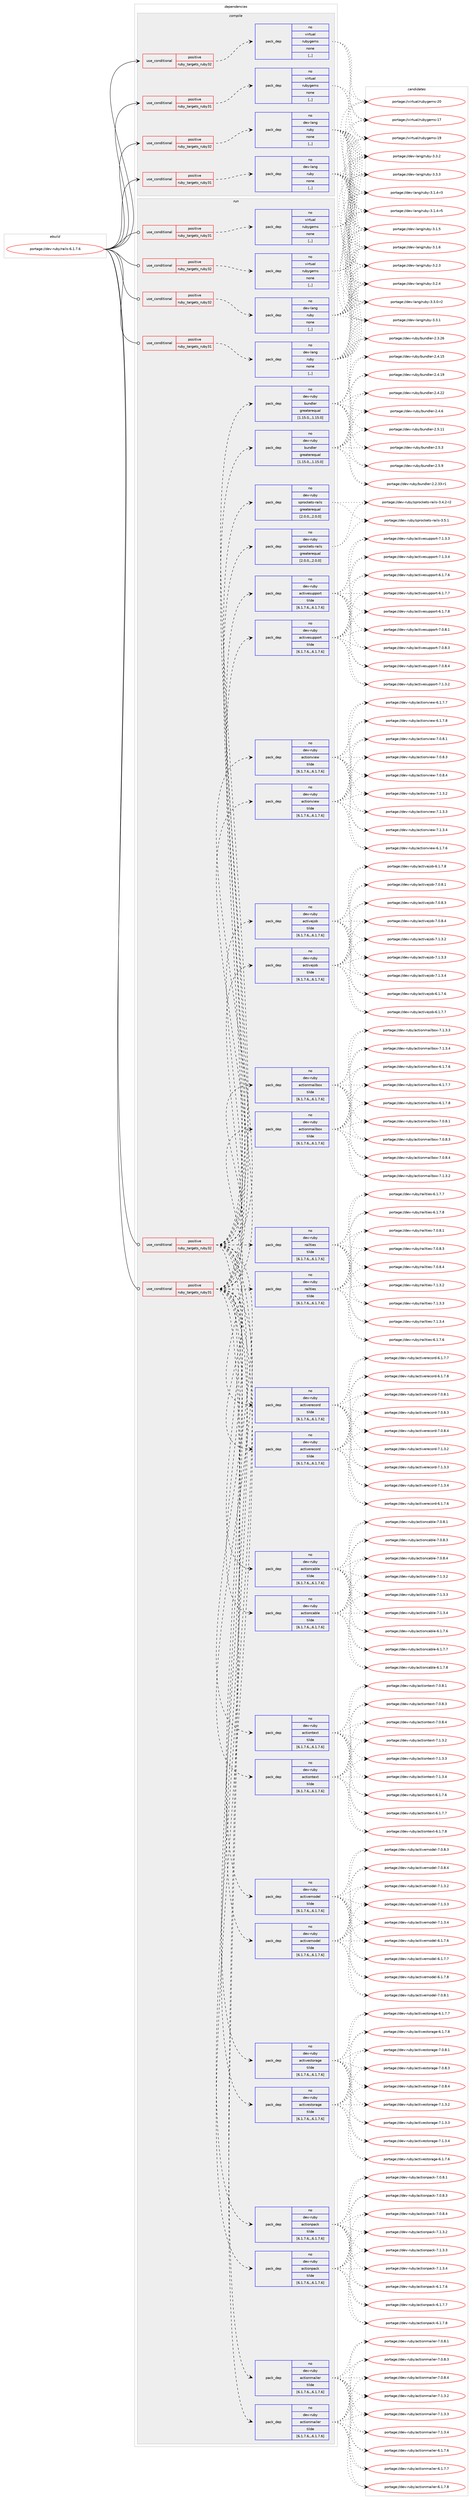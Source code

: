 digraph prolog {

# *************
# Graph options
# *************

newrank=true;
concentrate=true;
compound=true;
graph [rankdir=LR,fontname=Helvetica,fontsize=10,ranksep=1.5];#, ranksep=2.5, nodesep=0.2];
edge  [arrowhead=vee];
node  [fontname=Helvetica,fontsize=10];

# **********
# The ebuild
# **********

subgraph cluster_leftcol {
color=gray;
rank=same;
label=<<i>ebuild</i>>;
id [label="portage://dev-ruby/rails-6.1.7.6", color=red, width=4, href="../dev-ruby/rails-6.1.7.6.svg"];
}

# ****************
# The dependencies
# ****************

subgraph cluster_midcol {
color=gray;
label=<<i>dependencies</i>>;
subgraph cluster_compile {
fillcolor="#eeeeee";
style=filled;
label=<<i>compile</i>>;
subgraph cond51957 {
dependency191630 [label=<<TABLE BORDER="0" CELLBORDER="1" CELLSPACING="0" CELLPADDING="4"><TR><TD ROWSPAN="3" CELLPADDING="10">use_conditional</TD></TR><TR><TD>positive</TD></TR><TR><TD>ruby_targets_ruby31</TD></TR></TABLE>>, shape=none, color=red];
subgraph pack138356 {
dependency191631 [label=<<TABLE BORDER="0" CELLBORDER="1" CELLSPACING="0" CELLPADDING="4" WIDTH="220"><TR><TD ROWSPAN="6" CELLPADDING="30">pack_dep</TD></TR><TR><TD WIDTH="110">no</TD></TR><TR><TD>dev-lang</TD></TR><TR><TD>ruby</TD></TR><TR><TD>none</TD></TR><TR><TD>[,,]</TD></TR></TABLE>>, shape=none, color=blue];
}
dependency191630:e -> dependency191631:w [weight=20,style="dashed",arrowhead="vee"];
}
id:e -> dependency191630:w [weight=20,style="solid",arrowhead="vee"];
subgraph cond51958 {
dependency191632 [label=<<TABLE BORDER="0" CELLBORDER="1" CELLSPACING="0" CELLPADDING="4"><TR><TD ROWSPAN="3" CELLPADDING="10">use_conditional</TD></TR><TR><TD>positive</TD></TR><TR><TD>ruby_targets_ruby31</TD></TR></TABLE>>, shape=none, color=red];
subgraph pack138357 {
dependency191633 [label=<<TABLE BORDER="0" CELLBORDER="1" CELLSPACING="0" CELLPADDING="4" WIDTH="220"><TR><TD ROWSPAN="6" CELLPADDING="30">pack_dep</TD></TR><TR><TD WIDTH="110">no</TD></TR><TR><TD>virtual</TD></TR><TR><TD>rubygems</TD></TR><TR><TD>none</TD></TR><TR><TD>[,,]</TD></TR></TABLE>>, shape=none, color=blue];
}
dependency191632:e -> dependency191633:w [weight=20,style="dashed",arrowhead="vee"];
}
id:e -> dependency191632:w [weight=20,style="solid",arrowhead="vee"];
subgraph cond51959 {
dependency191634 [label=<<TABLE BORDER="0" CELLBORDER="1" CELLSPACING="0" CELLPADDING="4"><TR><TD ROWSPAN="3" CELLPADDING="10">use_conditional</TD></TR><TR><TD>positive</TD></TR><TR><TD>ruby_targets_ruby32</TD></TR></TABLE>>, shape=none, color=red];
subgraph pack138358 {
dependency191635 [label=<<TABLE BORDER="0" CELLBORDER="1" CELLSPACING="0" CELLPADDING="4" WIDTH="220"><TR><TD ROWSPAN="6" CELLPADDING="30">pack_dep</TD></TR><TR><TD WIDTH="110">no</TD></TR><TR><TD>dev-lang</TD></TR><TR><TD>ruby</TD></TR><TR><TD>none</TD></TR><TR><TD>[,,]</TD></TR></TABLE>>, shape=none, color=blue];
}
dependency191634:e -> dependency191635:w [weight=20,style="dashed",arrowhead="vee"];
}
id:e -> dependency191634:w [weight=20,style="solid",arrowhead="vee"];
subgraph cond51960 {
dependency191636 [label=<<TABLE BORDER="0" CELLBORDER="1" CELLSPACING="0" CELLPADDING="4"><TR><TD ROWSPAN="3" CELLPADDING="10">use_conditional</TD></TR><TR><TD>positive</TD></TR><TR><TD>ruby_targets_ruby32</TD></TR></TABLE>>, shape=none, color=red];
subgraph pack138359 {
dependency191637 [label=<<TABLE BORDER="0" CELLBORDER="1" CELLSPACING="0" CELLPADDING="4" WIDTH="220"><TR><TD ROWSPAN="6" CELLPADDING="30">pack_dep</TD></TR><TR><TD WIDTH="110">no</TD></TR><TR><TD>virtual</TD></TR><TR><TD>rubygems</TD></TR><TR><TD>none</TD></TR><TR><TD>[,,]</TD></TR></TABLE>>, shape=none, color=blue];
}
dependency191636:e -> dependency191637:w [weight=20,style="dashed",arrowhead="vee"];
}
id:e -> dependency191636:w [weight=20,style="solid",arrowhead="vee"];
}
subgraph cluster_compileandrun {
fillcolor="#eeeeee";
style=filled;
label=<<i>compile and run</i>>;
}
subgraph cluster_run {
fillcolor="#eeeeee";
style=filled;
label=<<i>run</i>>;
subgraph cond51961 {
dependency191638 [label=<<TABLE BORDER="0" CELLBORDER="1" CELLSPACING="0" CELLPADDING="4"><TR><TD ROWSPAN="3" CELLPADDING="10">use_conditional</TD></TR><TR><TD>positive</TD></TR><TR><TD>ruby_targets_ruby31</TD></TR></TABLE>>, shape=none, color=red];
subgraph pack138360 {
dependency191639 [label=<<TABLE BORDER="0" CELLBORDER="1" CELLSPACING="0" CELLPADDING="4" WIDTH="220"><TR><TD ROWSPAN="6" CELLPADDING="30">pack_dep</TD></TR><TR><TD WIDTH="110">no</TD></TR><TR><TD>dev-lang</TD></TR><TR><TD>ruby</TD></TR><TR><TD>none</TD></TR><TR><TD>[,,]</TD></TR></TABLE>>, shape=none, color=blue];
}
dependency191638:e -> dependency191639:w [weight=20,style="dashed",arrowhead="vee"];
}
id:e -> dependency191638:w [weight=20,style="solid",arrowhead="odot"];
subgraph cond51962 {
dependency191640 [label=<<TABLE BORDER="0" CELLBORDER="1" CELLSPACING="0" CELLPADDING="4"><TR><TD ROWSPAN="3" CELLPADDING="10">use_conditional</TD></TR><TR><TD>positive</TD></TR><TR><TD>ruby_targets_ruby31</TD></TR></TABLE>>, shape=none, color=red];
subgraph pack138361 {
dependency191641 [label=<<TABLE BORDER="0" CELLBORDER="1" CELLSPACING="0" CELLPADDING="4" WIDTH="220"><TR><TD ROWSPAN="6" CELLPADDING="30">pack_dep</TD></TR><TR><TD WIDTH="110">no</TD></TR><TR><TD>dev-ruby</TD></TR><TR><TD>actioncable</TD></TR><TR><TD>tilde</TD></TR><TR><TD>[6.1.7.6,,,6.1.7.6]</TD></TR></TABLE>>, shape=none, color=blue];
}
dependency191640:e -> dependency191641:w [weight=20,style="dashed",arrowhead="vee"];
subgraph pack138362 {
dependency191642 [label=<<TABLE BORDER="0" CELLBORDER="1" CELLSPACING="0" CELLPADDING="4" WIDTH="220"><TR><TD ROWSPAN="6" CELLPADDING="30">pack_dep</TD></TR><TR><TD WIDTH="110">no</TD></TR><TR><TD>dev-ruby</TD></TR><TR><TD>actionmailbox</TD></TR><TR><TD>tilde</TD></TR><TR><TD>[6.1.7.6,,,6.1.7.6]</TD></TR></TABLE>>, shape=none, color=blue];
}
dependency191640:e -> dependency191642:w [weight=20,style="dashed",arrowhead="vee"];
subgraph pack138363 {
dependency191643 [label=<<TABLE BORDER="0" CELLBORDER="1" CELLSPACING="0" CELLPADDING="4" WIDTH="220"><TR><TD ROWSPAN="6" CELLPADDING="30">pack_dep</TD></TR><TR><TD WIDTH="110">no</TD></TR><TR><TD>dev-ruby</TD></TR><TR><TD>actionmailer</TD></TR><TR><TD>tilde</TD></TR><TR><TD>[6.1.7.6,,,6.1.7.6]</TD></TR></TABLE>>, shape=none, color=blue];
}
dependency191640:e -> dependency191643:w [weight=20,style="dashed",arrowhead="vee"];
subgraph pack138364 {
dependency191644 [label=<<TABLE BORDER="0" CELLBORDER="1" CELLSPACING="0" CELLPADDING="4" WIDTH="220"><TR><TD ROWSPAN="6" CELLPADDING="30">pack_dep</TD></TR><TR><TD WIDTH="110">no</TD></TR><TR><TD>dev-ruby</TD></TR><TR><TD>actionpack</TD></TR><TR><TD>tilde</TD></TR><TR><TD>[6.1.7.6,,,6.1.7.6]</TD></TR></TABLE>>, shape=none, color=blue];
}
dependency191640:e -> dependency191644:w [weight=20,style="dashed",arrowhead="vee"];
subgraph pack138365 {
dependency191645 [label=<<TABLE BORDER="0" CELLBORDER="1" CELLSPACING="0" CELLPADDING="4" WIDTH="220"><TR><TD ROWSPAN="6" CELLPADDING="30">pack_dep</TD></TR><TR><TD WIDTH="110">no</TD></TR><TR><TD>dev-ruby</TD></TR><TR><TD>actiontext</TD></TR><TR><TD>tilde</TD></TR><TR><TD>[6.1.7.6,,,6.1.7.6]</TD></TR></TABLE>>, shape=none, color=blue];
}
dependency191640:e -> dependency191645:w [weight=20,style="dashed",arrowhead="vee"];
subgraph pack138366 {
dependency191646 [label=<<TABLE BORDER="0" CELLBORDER="1" CELLSPACING="0" CELLPADDING="4" WIDTH="220"><TR><TD ROWSPAN="6" CELLPADDING="30">pack_dep</TD></TR><TR><TD WIDTH="110">no</TD></TR><TR><TD>dev-ruby</TD></TR><TR><TD>actionview</TD></TR><TR><TD>tilde</TD></TR><TR><TD>[6.1.7.6,,,6.1.7.6]</TD></TR></TABLE>>, shape=none, color=blue];
}
dependency191640:e -> dependency191646:w [weight=20,style="dashed",arrowhead="vee"];
subgraph pack138367 {
dependency191647 [label=<<TABLE BORDER="0" CELLBORDER="1" CELLSPACING="0" CELLPADDING="4" WIDTH="220"><TR><TD ROWSPAN="6" CELLPADDING="30">pack_dep</TD></TR><TR><TD WIDTH="110">no</TD></TR><TR><TD>dev-ruby</TD></TR><TR><TD>activejob</TD></TR><TR><TD>tilde</TD></TR><TR><TD>[6.1.7.6,,,6.1.7.6]</TD></TR></TABLE>>, shape=none, color=blue];
}
dependency191640:e -> dependency191647:w [weight=20,style="dashed",arrowhead="vee"];
subgraph pack138368 {
dependency191648 [label=<<TABLE BORDER="0" CELLBORDER="1" CELLSPACING="0" CELLPADDING="4" WIDTH="220"><TR><TD ROWSPAN="6" CELLPADDING="30">pack_dep</TD></TR><TR><TD WIDTH="110">no</TD></TR><TR><TD>dev-ruby</TD></TR><TR><TD>activemodel</TD></TR><TR><TD>tilde</TD></TR><TR><TD>[6.1.7.6,,,6.1.7.6]</TD></TR></TABLE>>, shape=none, color=blue];
}
dependency191640:e -> dependency191648:w [weight=20,style="dashed",arrowhead="vee"];
subgraph pack138369 {
dependency191649 [label=<<TABLE BORDER="0" CELLBORDER="1" CELLSPACING="0" CELLPADDING="4" WIDTH="220"><TR><TD ROWSPAN="6" CELLPADDING="30">pack_dep</TD></TR><TR><TD WIDTH="110">no</TD></TR><TR><TD>dev-ruby</TD></TR><TR><TD>activerecord</TD></TR><TR><TD>tilde</TD></TR><TR><TD>[6.1.7.6,,,6.1.7.6]</TD></TR></TABLE>>, shape=none, color=blue];
}
dependency191640:e -> dependency191649:w [weight=20,style="dashed",arrowhead="vee"];
subgraph pack138370 {
dependency191650 [label=<<TABLE BORDER="0" CELLBORDER="1" CELLSPACING="0" CELLPADDING="4" WIDTH="220"><TR><TD ROWSPAN="6" CELLPADDING="30">pack_dep</TD></TR><TR><TD WIDTH="110">no</TD></TR><TR><TD>dev-ruby</TD></TR><TR><TD>activestorage</TD></TR><TR><TD>tilde</TD></TR><TR><TD>[6.1.7.6,,,6.1.7.6]</TD></TR></TABLE>>, shape=none, color=blue];
}
dependency191640:e -> dependency191650:w [weight=20,style="dashed",arrowhead="vee"];
subgraph pack138371 {
dependency191651 [label=<<TABLE BORDER="0" CELLBORDER="1" CELLSPACING="0" CELLPADDING="4" WIDTH="220"><TR><TD ROWSPAN="6" CELLPADDING="30">pack_dep</TD></TR><TR><TD WIDTH="110">no</TD></TR><TR><TD>dev-ruby</TD></TR><TR><TD>activesupport</TD></TR><TR><TD>tilde</TD></TR><TR><TD>[6.1.7.6,,,6.1.7.6]</TD></TR></TABLE>>, shape=none, color=blue];
}
dependency191640:e -> dependency191651:w [weight=20,style="dashed",arrowhead="vee"];
subgraph pack138372 {
dependency191652 [label=<<TABLE BORDER="0" CELLBORDER="1" CELLSPACING="0" CELLPADDING="4" WIDTH="220"><TR><TD ROWSPAN="6" CELLPADDING="30">pack_dep</TD></TR><TR><TD WIDTH="110">no</TD></TR><TR><TD>dev-ruby</TD></TR><TR><TD>railties</TD></TR><TR><TD>tilde</TD></TR><TR><TD>[6.1.7.6,,,6.1.7.6]</TD></TR></TABLE>>, shape=none, color=blue];
}
dependency191640:e -> dependency191652:w [weight=20,style="dashed",arrowhead="vee"];
subgraph pack138373 {
dependency191653 [label=<<TABLE BORDER="0" CELLBORDER="1" CELLSPACING="0" CELLPADDING="4" WIDTH="220"><TR><TD ROWSPAN="6" CELLPADDING="30">pack_dep</TD></TR><TR><TD WIDTH="110">no</TD></TR><TR><TD>dev-ruby</TD></TR><TR><TD>bundler</TD></TR><TR><TD>greaterequal</TD></TR><TR><TD>[1.15.0,,,1.15.0]</TD></TR></TABLE>>, shape=none, color=blue];
}
dependency191640:e -> dependency191653:w [weight=20,style="dashed",arrowhead="vee"];
subgraph pack138374 {
dependency191654 [label=<<TABLE BORDER="0" CELLBORDER="1" CELLSPACING="0" CELLPADDING="4" WIDTH="220"><TR><TD ROWSPAN="6" CELLPADDING="30">pack_dep</TD></TR><TR><TD WIDTH="110">no</TD></TR><TR><TD>dev-ruby</TD></TR><TR><TD>sprockets-rails</TD></TR><TR><TD>greaterequal</TD></TR><TR><TD>[2.0.0,,,2.0.0]</TD></TR></TABLE>>, shape=none, color=blue];
}
dependency191640:e -> dependency191654:w [weight=20,style="dashed",arrowhead="vee"];
}
id:e -> dependency191640:w [weight=20,style="solid",arrowhead="odot"];
subgraph cond51963 {
dependency191655 [label=<<TABLE BORDER="0" CELLBORDER="1" CELLSPACING="0" CELLPADDING="4"><TR><TD ROWSPAN="3" CELLPADDING="10">use_conditional</TD></TR><TR><TD>positive</TD></TR><TR><TD>ruby_targets_ruby31</TD></TR></TABLE>>, shape=none, color=red];
subgraph pack138375 {
dependency191656 [label=<<TABLE BORDER="0" CELLBORDER="1" CELLSPACING="0" CELLPADDING="4" WIDTH="220"><TR><TD ROWSPAN="6" CELLPADDING="30">pack_dep</TD></TR><TR><TD WIDTH="110">no</TD></TR><TR><TD>virtual</TD></TR><TR><TD>rubygems</TD></TR><TR><TD>none</TD></TR><TR><TD>[,,]</TD></TR></TABLE>>, shape=none, color=blue];
}
dependency191655:e -> dependency191656:w [weight=20,style="dashed",arrowhead="vee"];
}
id:e -> dependency191655:w [weight=20,style="solid",arrowhead="odot"];
subgraph cond51964 {
dependency191657 [label=<<TABLE BORDER="0" CELLBORDER="1" CELLSPACING="0" CELLPADDING="4"><TR><TD ROWSPAN="3" CELLPADDING="10">use_conditional</TD></TR><TR><TD>positive</TD></TR><TR><TD>ruby_targets_ruby32</TD></TR></TABLE>>, shape=none, color=red];
subgraph pack138376 {
dependency191658 [label=<<TABLE BORDER="0" CELLBORDER="1" CELLSPACING="0" CELLPADDING="4" WIDTH="220"><TR><TD ROWSPAN="6" CELLPADDING="30">pack_dep</TD></TR><TR><TD WIDTH="110">no</TD></TR><TR><TD>dev-lang</TD></TR><TR><TD>ruby</TD></TR><TR><TD>none</TD></TR><TR><TD>[,,]</TD></TR></TABLE>>, shape=none, color=blue];
}
dependency191657:e -> dependency191658:w [weight=20,style="dashed",arrowhead="vee"];
}
id:e -> dependency191657:w [weight=20,style="solid",arrowhead="odot"];
subgraph cond51965 {
dependency191659 [label=<<TABLE BORDER="0" CELLBORDER="1" CELLSPACING="0" CELLPADDING="4"><TR><TD ROWSPAN="3" CELLPADDING="10">use_conditional</TD></TR><TR><TD>positive</TD></TR><TR><TD>ruby_targets_ruby32</TD></TR></TABLE>>, shape=none, color=red];
subgraph pack138377 {
dependency191660 [label=<<TABLE BORDER="0" CELLBORDER="1" CELLSPACING="0" CELLPADDING="4" WIDTH="220"><TR><TD ROWSPAN="6" CELLPADDING="30">pack_dep</TD></TR><TR><TD WIDTH="110">no</TD></TR><TR><TD>dev-ruby</TD></TR><TR><TD>actioncable</TD></TR><TR><TD>tilde</TD></TR><TR><TD>[6.1.7.6,,,6.1.7.6]</TD></TR></TABLE>>, shape=none, color=blue];
}
dependency191659:e -> dependency191660:w [weight=20,style="dashed",arrowhead="vee"];
subgraph pack138378 {
dependency191661 [label=<<TABLE BORDER="0" CELLBORDER="1" CELLSPACING="0" CELLPADDING="4" WIDTH="220"><TR><TD ROWSPAN="6" CELLPADDING="30">pack_dep</TD></TR><TR><TD WIDTH="110">no</TD></TR><TR><TD>dev-ruby</TD></TR><TR><TD>actionmailbox</TD></TR><TR><TD>tilde</TD></TR><TR><TD>[6.1.7.6,,,6.1.7.6]</TD></TR></TABLE>>, shape=none, color=blue];
}
dependency191659:e -> dependency191661:w [weight=20,style="dashed",arrowhead="vee"];
subgraph pack138379 {
dependency191662 [label=<<TABLE BORDER="0" CELLBORDER="1" CELLSPACING="0" CELLPADDING="4" WIDTH="220"><TR><TD ROWSPAN="6" CELLPADDING="30">pack_dep</TD></TR><TR><TD WIDTH="110">no</TD></TR><TR><TD>dev-ruby</TD></TR><TR><TD>actionmailer</TD></TR><TR><TD>tilde</TD></TR><TR><TD>[6.1.7.6,,,6.1.7.6]</TD></TR></TABLE>>, shape=none, color=blue];
}
dependency191659:e -> dependency191662:w [weight=20,style="dashed",arrowhead="vee"];
subgraph pack138380 {
dependency191663 [label=<<TABLE BORDER="0" CELLBORDER="1" CELLSPACING="0" CELLPADDING="4" WIDTH="220"><TR><TD ROWSPAN="6" CELLPADDING="30">pack_dep</TD></TR><TR><TD WIDTH="110">no</TD></TR><TR><TD>dev-ruby</TD></TR><TR><TD>actionpack</TD></TR><TR><TD>tilde</TD></TR><TR><TD>[6.1.7.6,,,6.1.7.6]</TD></TR></TABLE>>, shape=none, color=blue];
}
dependency191659:e -> dependency191663:w [weight=20,style="dashed",arrowhead="vee"];
subgraph pack138381 {
dependency191664 [label=<<TABLE BORDER="0" CELLBORDER="1" CELLSPACING="0" CELLPADDING="4" WIDTH="220"><TR><TD ROWSPAN="6" CELLPADDING="30">pack_dep</TD></TR><TR><TD WIDTH="110">no</TD></TR><TR><TD>dev-ruby</TD></TR><TR><TD>actiontext</TD></TR><TR><TD>tilde</TD></TR><TR><TD>[6.1.7.6,,,6.1.7.6]</TD></TR></TABLE>>, shape=none, color=blue];
}
dependency191659:e -> dependency191664:w [weight=20,style="dashed",arrowhead="vee"];
subgraph pack138382 {
dependency191665 [label=<<TABLE BORDER="0" CELLBORDER="1" CELLSPACING="0" CELLPADDING="4" WIDTH="220"><TR><TD ROWSPAN="6" CELLPADDING="30">pack_dep</TD></TR><TR><TD WIDTH="110">no</TD></TR><TR><TD>dev-ruby</TD></TR><TR><TD>actionview</TD></TR><TR><TD>tilde</TD></TR><TR><TD>[6.1.7.6,,,6.1.7.6]</TD></TR></TABLE>>, shape=none, color=blue];
}
dependency191659:e -> dependency191665:w [weight=20,style="dashed",arrowhead="vee"];
subgraph pack138383 {
dependency191666 [label=<<TABLE BORDER="0" CELLBORDER="1" CELLSPACING="0" CELLPADDING="4" WIDTH="220"><TR><TD ROWSPAN="6" CELLPADDING="30">pack_dep</TD></TR><TR><TD WIDTH="110">no</TD></TR><TR><TD>dev-ruby</TD></TR><TR><TD>activejob</TD></TR><TR><TD>tilde</TD></TR><TR><TD>[6.1.7.6,,,6.1.7.6]</TD></TR></TABLE>>, shape=none, color=blue];
}
dependency191659:e -> dependency191666:w [weight=20,style="dashed",arrowhead="vee"];
subgraph pack138384 {
dependency191667 [label=<<TABLE BORDER="0" CELLBORDER="1" CELLSPACING="0" CELLPADDING="4" WIDTH="220"><TR><TD ROWSPAN="6" CELLPADDING="30">pack_dep</TD></TR><TR><TD WIDTH="110">no</TD></TR><TR><TD>dev-ruby</TD></TR><TR><TD>activemodel</TD></TR><TR><TD>tilde</TD></TR><TR><TD>[6.1.7.6,,,6.1.7.6]</TD></TR></TABLE>>, shape=none, color=blue];
}
dependency191659:e -> dependency191667:w [weight=20,style="dashed",arrowhead="vee"];
subgraph pack138385 {
dependency191668 [label=<<TABLE BORDER="0" CELLBORDER="1" CELLSPACING="0" CELLPADDING="4" WIDTH="220"><TR><TD ROWSPAN="6" CELLPADDING="30">pack_dep</TD></TR><TR><TD WIDTH="110">no</TD></TR><TR><TD>dev-ruby</TD></TR><TR><TD>activerecord</TD></TR><TR><TD>tilde</TD></TR><TR><TD>[6.1.7.6,,,6.1.7.6]</TD></TR></TABLE>>, shape=none, color=blue];
}
dependency191659:e -> dependency191668:w [weight=20,style="dashed",arrowhead="vee"];
subgraph pack138386 {
dependency191669 [label=<<TABLE BORDER="0" CELLBORDER="1" CELLSPACING="0" CELLPADDING="4" WIDTH="220"><TR><TD ROWSPAN="6" CELLPADDING="30">pack_dep</TD></TR><TR><TD WIDTH="110">no</TD></TR><TR><TD>dev-ruby</TD></TR><TR><TD>activestorage</TD></TR><TR><TD>tilde</TD></TR><TR><TD>[6.1.7.6,,,6.1.7.6]</TD></TR></TABLE>>, shape=none, color=blue];
}
dependency191659:e -> dependency191669:w [weight=20,style="dashed",arrowhead="vee"];
subgraph pack138387 {
dependency191670 [label=<<TABLE BORDER="0" CELLBORDER="1" CELLSPACING="0" CELLPADDING="4" WIDTH="220"><TR><TD ROWSPAN="6" CELLPADDING="30">pack_dep</TD></TR><TR><TD WIDTH="110">no</TD></TR><TR><TD>dev-ruby</TD></TR><TR><TD>activesupport</TD></TR><TR><TD>tilde</TD></TR><TR><TD>[6.1.7.6,,,6.1.7.6]</TD></TR></TABLE>>, shape=none, color=blue];
}
dependency191659:e -> dependency191670:w [weight=20,style="dashed",arrowhead="vee"];
subgraph pack138388 {
dependency191671 [label=<<TABLE BORDER="0" CELLBORDER="1" CELLSPACING="0" CELLPADDING="4" WIDTH="220"><TR><TD ROWSPAN="6" CELLPADDING="30">pack_dep</TD></TR><TR><TD WIDTH="110">no</TD></TR><TR><TD>dev-ruby</TD></TR><TR><TD>railties</TD></TR><TR><TD>tilde</TD></TR><TR><TD>[6.1.7.6,,,6.1.7.6]</TD></TR></TABLE>>, shape=none, color=blue];
}
dependency191659:e -> dependency191671:w [weight=20,style="dashed",arrowhead="vee"];
subgraph pack138389 {
dependency191672 [label=<<TABLE BORDER="0" CELLBORDER="1" CELLSPACING="0" CELLPADDING="4" WIDTH="220"><TR><TD ROWSPAN="6" CELLPADDING="30">pack_dep</TD></TR><TR><TD WIDTH="110">no</TD></TR><TR><TD>dev-ruby</TD></TR><TR><TD>bundler</TD></TR><TR><TD>greaterequal</TD></TR><TR><TD>[1.15.0,,,1.15.0]</TD></TR></TABLE>>, shape=none, color=blue];
}
dependency191659:e -> dependency191672:w [weight=20,style="dashed",arrowhead="vee"];
subgraph pack138390 {
dependency191673 [label=<<TABLE BORDER="0" CELLBORDER="1" CELLSPACING="0" CELLPADDING="4" WIDTH="220"><TR><TD ROWSPAN="6" CELLPADDING="30">pack_dep</TD></TR><TR><TD WIDTH="110">no</TD></TR><TR><TD>dev-ruby</TD></TR><TR><TD>sprockets-rails</TD></TR><TR><TD>greaterequal</TD></TR><TR><TD>[2.0.0,,,2.0.0]</TD></TR></TABLE>>, shape=none, color=blue];
}
dependency191659:e -> dependency191673:w [weight=20,style="dashed",arrowhead="vee"];
}
id:e -> dependency191659:w [weight=20,style="solid",arrowhead="odot"];
subgraph cond51966 {
dependency191674 [label=<<TABLE BORDER="0" CELLBORDER="1" CELLSPACING="0" CELLPADDING="4"><TR><TD ROWSPAN="3" CELLPADDING="10">use_conditional</TD></TR><TR><TD>positive</TD></TR><TR><TD>ruby_targets_ruby32</TD></TR></TABLE>>, shape=none, color=red];
subgraph pack138391 {
dependency191675 [label=<<TABLE BORDER="0" CELLBORDER="1" CELLSPACING="0" CELLPADDING="4" WIDTH="220"><TR><TD ROWSPAN="6" CELLPADDING="30">pack_dep</TD></TR><TR><TD WIDTH="110">no</TD></TR><TR><TD>virtual</TD></TR><TR><TD>rubygems</TD></TR><TR><TD>none</TD></TR><TR><TD>[,,]</TD></TR></TABLE>>, shape=none, color=blue];
}
dependency191674:e -> dependency191675:w [weight=20,style="dashed",arrowhead="vee"];
}
id:e -> dependency191674:w [weight=20,style="solid",arrowhead="odot"];
}
}

# **************
# The candidates
# **************

subgraph cluster_choices {
rank=same;
color=gray;
label=<<i>candidates</i>>;

subgraph choice138356 {
color=black;
nodesep=1;
choice100101118451089711010347114117981214551464946524511451 [label="portage://dev-lang/ruby-3.1.4-r3", color=red, width=4,href="../dev-lang/ruby-3.1.4-r3.svg"];
choice100101118451089711010347114117981214551464946524511453 [label="portage://dev-lang/ruby-3.1.4-r5", color=red, width=4,href="../dev-lang/ruby-3.1.4-r5.svg"];
choice10010111845108971101034711411798121455146494653 [label="portage://dev-lang/ruby-3.1.5", color=red, width=4,href="../dev-lang/ruby-3.1.5.svg"];
choice10010111845108971101034711411798121455146494654 [label="portage://dev-lang/ruby-3.1.6", color=red, width=4,href="../dev-lang/ruby-3.1.6.svg"];
choice10010111845108971101034711411798121455146504651 [label="portage://dev-lang/ruby-3.2.3", color=red, width=4,href="../dev-lang/ruby-3.2.3.svg"];
choice10010111845108971101034711411798121455146504652 [label="portage://dev-lang/ruby-3.2.4", color=red, width=4,href="../dev-lang/ruby-3.2.4.svg"];
choice100101118451089711010347114117981214551465146484511450 [label="portage://dev-lang/ruby-3.3.0-r2", color=red, width=4,href="../dev-lang/ruby-3.3.0-r2.svg"];
choice10010111845108971101034711411798121455146514649 [label="portage://dev-lang/ruby-3.3.1", color=red, width=4,href="../dev-lang/ruby-3.3.1.svg"];
choice10010111845108971101034711411798121455146514650 [label="portage://dev-lang/ruby-3.3.2", color=red, width=4,href="../dev-lang/ruby-3.3.2.svg"];
choice10010111845108971101034711411798121455146514651 [label="portage://dev-lang/ruby-3.3.3", color=red, width=4,href="../dev-lang/ruby-3.3.3.svg"];
dependency191631:e -> choice100101118451089711010347114117981214551464946524511451:w [style=dotted,weight="100"];
dependency191631:e -> choice100101118451089711010347114117981214551464946524511453:w [style=dotted,weight="100"];
dependency191631:e -> choice10010111845108971101034711411798121455146494653:w [style=dotted,weight="100"];
dependency191631:e -> choice10010111845108971101034711411798121455146494654:w [style=dotted,weight="100"];
dependency191631:e -> choice10010111845108971101034711411798121455146504651:w [style=dotted,weight="100"];
dependency191631:e -> choice10010111845108971101034711411798121455146504652:w [style=dotted,weight="100"];
dependency191631:e -> choice100101118451089711010347114117981214551465146484511450:w [style=dotted,weight="100"];
dependency191631:e -> choice10010111845108971101034711411798121455146514649:w [style=dotted,weight="100"];
dependency191631:e -> choice10010111845108971101034711411798121455146514650:w [style=dotted,weight="100"];
dependency191631:e -> choice10010111845108971101034711411798121455146514651:w [style=dotted,weight="100"];
}
subgraph choice138357 {
color=black;
nodesep=1;
choice118105114116117971084711411798121103101109115454955 [label="portage://virtual/rubygems-17", color=red, width=4,href="../virtual/rubygems-17.svg"];
choice118105114116117971084711411798121103101109115454957 [label="portage://virtual/rubygems-19", color=red, width=4,href="../virtual/rubygems-19.svg"];
choice118105114116117971084711411798121103101109115455048 [label="portage://virtual/rubygems-20", color=red, width=4,href="../virtual/rubygems-20.svg"];
dependency191633:e -> choice118105114116117971084711411798121103101109115454955:w [style=dotted,weight="100"];
dependency191633:e -> choice118105114116117971084711411798121103101109115454957:w [style=dotted,weight="100"];
dependency191633:e -> choice118105114116117971084711411798121103101109115455048:w [style=dotted,weight="100"];
}
subgraph choice138358 {
color=black;
nodesep=1;
choice100101118451089711010347114117981214551464946524511451 [label="portage://dev-lang/ruby-3.1.4-r3", color=red, width=4,href="../dev-lang/ruby-3.1.4-r3.svg"];
choice100101118451089711010347114117981214551464946524511453 [label="portage://dev-lang/ruby-3.1.4-r5", color=red, width=4,href="../dev-lang/ruby-3.1.4-r5.svg"];
choice10010111845108971101034711411798121455146494653 [label="portage://dev-lang/ruby-3.1.5", color=red, width=4,href="../dev-lang/ruby-3.1.5.svg"];
choice10010111845108971101034711411798121455146494654 [label="portage://dev-lang/ruby-3.1.6", color=red, width=4,href="../dev-lang/ruby-3.1.6.svg"];
choice10010111845108971101034711411798121455146504651 [label="portage://dev-lang/ruby-3.2.3", color=red, width=4,href="../dev-lang/ruby-3.2.3.svg"];
choice10010111845108971101034711411798121455146504652 [label="portage://dev-lang/ruby-3.2.4", color=red, width=4,href="../dev-lang/ruby-3.2.4.svg"];
choice100101118451089711010347114117981214551465146484511450 [label="portage://dev-lang/ruby-3.3.0-r2", color=red, width=4,href="../dev-lang/ruby-3.3.0-r2.svg"];
choice10010111845108971101034711411798121455146514649 [label="portage://dev-lang/ruby-3.3.1", color=red, width=4,href="../dev-lang/ruby-3.3.1.svg"];
choice10010111845108971101034711411798121455146514650 [label="portage://dev-lang/ruby-3.3.2", color=red, width=4,href="../dev-lang/ruby-3.3.2.svg"];
choice10010111845108971101034711411798121455146514651 [label="portage://dev-lang/ruby-3.3.3", color=red, width=4,href="../dev-lang/ruby-3.3.3.svg"];
dependency191635:e -> choice100101118451089711010347114117981214551464946524511451:w [style=dotted,weight="100"];
dependency191635:e -> choice100101118451089711010347114117981214551464946524511453:w [style=dotted,weight="100"];
dependency191635:e -> choice10010111845108971101034711411798121455146494653:w [style=dotted,weight="100"];
dependency191635:e -> choice10010111845108971101034711411798121455146494654:w [style=dotted,weight="100"];
dependency191635:e -> choice10010111845108971101034711411798121455146504651:w [style=dotted,weight="100"];
dependency191635:e -> choice10010111845108971101034711411798121455146504652:w [style=dotted,weight="100"];
dependency191635:e -> choice100101118451089711010347114117981214551465146484511450:w [style=dotted,weight="100"];
dependency191635:e -> choice10010111845108971101034711411798121455146514649:w [style=dotted,weight="100"];
dependency191635:e -> choice10010111845108971101034711411798121455146514650:w [style=dotted,weight="100"];
dependency191635:e -> choice10010111845108971101034711411798121455146514651:w [style=dotted,weight="100"];
}
subgraph choice138359 {
color=black;
nodesep=1;
choice118105114116117971084711411798121103101109115454955 [label="portage://virtual/rubygems-17", color=red, width=4,href="../virtual/rubygems-17.svg"];
choice118105114116117971084711411798121103101109115454957 [label="portage://virtual/rubygems-19", color=red, width=4,href="../virtual/rubygems-19.svg"];
choice118105114116117971084711411798121103101109115455048 [label="portage://virtual/rubygems-20", color=red, width=4,href="../virtual/rubygems-20.svg"];
dependency191637:e -> choice118105114116117971084711411798121103101109115454955:w [style=dotted,weight="100"];
dependency191637:e -> choice118105114116117971084711411798121103101109115454957:w [style=dotted,weight="100"];
dependency191637:e -> choice118105114116117971084711411798121103101109115455048:w [style=dotted,weight="100"];
}
subgraph choice138360 {
color=black;
nodesep=1;
choice100101118451089711010347114117981214551464946524511451 [label="portage://dev-lang/ruby-3.1.4-r3", color=red, width=4,href="../dev-lang/ruby-3.1.4-r3.svg"];
choice100101118451089711010347114117981214551464946524511453 [label="portage://dev-lang/ruby-3.1.4-r5", color=red, width=4,href="../dev-lang/ruby-3.1.4-r5.svg"];
choice10010111845108971101034711411798121455146494653 [label="portage://dev-lang/ruby-3.1.5", color=red, width=4,href="../dev-lang/ruby-3.1.5.svg"];
choice10010111845108971101034711411798121455146494654 [label="portage://dev-lang/ruby-3.1.6", color=red, width=4,href="../dev-lang/ruby-3.1.6.svg"];
choice10010111845108971101034711411798121455146504651 [label="portage://dev-lang/ruby-3.2.3", color=red, width=4,href="../dev-lang/ruby-3.2.3.svg"];
choice10010111845108971101034711411798121455146504652 [label="portage://dev-lang/ruby-3.2.4", color=red, width=4,href="../dev-lang/ruby-3.2.4.svg"];
choice100101118451089711010347114117981214551465146484511450 [label="portage://dev-lang/ruby-3.3.0-r2", color=red, width=4,href="../dev-lang/ruby-3.3.0-r2.svg"];
choice10010111845108971101034711411798121455146514649 [label="portage://dev-lang/ruby-3.3.1", color=red, width=4,href="../dev-lang/ruby-3.3.1.svg"];
choice10010111845108971101034711411798121455146514650 [label="portage://dev-lang/ruby-3.3.2", color=red, width=4,href="../dev-lang/ruby-3.3.2.svg"];
choice10010111845108971101034711411798121455146514651 [label="portage://dev-lang/ruby-3.3.3", color=red, width=4,href="../dev-lang/ruby-3.3.3.svg"];
dependency191639:e -> choice100101118451089711010347114117981214551464946524511451:w [style=dotted,weight="100"];
dependency191639:e -> choice100101118451089711010347114117981214551464946524511453:w [style=dotted,weight="100"];
dependency191639:e -> choice10010111845108971101034711411798121455146494653:w [style=dotted,weight="100"];
dependency191639:e -> choice10010111845108971101034711411798121455146494654:w [style=dotted,weight="100"];
dependency191639:e -> choice10010111845108971101034711411798121455146504651:w [style=dotted,weight="100"];
dependency191639:e -> choice10010111845108971101034711411798121455146504652:w [style=dotted,weight="100"];
dependency191639:e -> choice100101118451089711010347114117981214551465146484511450:w [style=dotted,weight="100"];
dependency191639:e -> choice10010111845108971101034711411798121455146514649:w [style=dotted,weight="100"];
dependency191639:e -> choice10010111845108971101034711411798121455146514650:w [style=dotted,weight="100"];
dependency191639:e -> choice10010111845108971101034711411798121455146514651:w [style=dotted,weight="100"];
}
subgraph choice138361 {
color=black;
nodesep=1;
choice10010111845114117981214797991161051111109997981081014554464946554654 [label="portage://dev-ruby/actioncable-6.1.7.6", color=red, width=4,href="../dev-ruby/actioncable-6.1.7.6.svg"];
choice10010111845114117981214797991161051111109997981081014554464946554655 [label="portage://dev-ruby/actioncable-6.1.7.7", color=red, width=4,href="../dev-ruby/actioncable-6.1.7.7.svg"];
choice10010111845114117981214797991161051111109997981081014554464946554656 [label="portage://dev-ruby/actioncable-6.1.7.8", color=red, width=4,href="../dev-ruby/actioncable-6.1.7.8.svg"];
choice10010111845114117981214797991161051111109997981081014555464846564649 [label="portage://dev-ruby/actioncable-7.0.8.1", color=red, width=4,href="../dev-ruby/actioncable-7.0.8.1.svg"];
choice10010111845114117981214797991161051111109997981081014555464846564651 [label="portage://dev-ruby/actioncable-7.0.8.3", color=red, width=4,href="../dev-ruby/actioncable-7.0.8.3.svg"];
choice10010111845114117981214797991161051111109997981081014555464846564652 [label="portage://dev-ruby/actioncable-7.0.8.4", color=red, width=4,href="../dev-ruby/actioncable-7.0.8.4.svg"];
choice10010111845114117981214797991161051111109997981081014555464946514650 [label="portage://dev-ruby/actioncable-7.1.3.2", color=red, width=4,href="../dev-ruby/actioncable-7.1.3.2.svg"];
choice10010111845114117981214797991161051111109997981081014555464946514651 [label="portage://dev-ruby/actioncable-7.1.3.3", color=red, width=4,href="../dev-ruby/actioncable-7.1.3.3.svg"];
choice10010111845114117981214797991161051111109997981081014555464946514652 [label="portage://dev-ruby/actioncable-7.1.3.4", color=red, width=4,href="../dev-ruby/actioncable-7.1.3.4.svg"];
dependency191641:e -> choice10010111845114117981214797991161051111109997981081014554464946554654:w [style=dotted,weight="100"];
dependency191641:e -> choice10010111845114117981214797991161051111109997981081014554464946554655:w [style=dotted,weight="100"];
dependency191641:e -> choice10010111845114117981214797991161051111109997981081014554464946554656:w [style=dotted,weight="100"];
dependency191641:e -> choice10010111845114117981214797991161051111109997981081014555464846564649:w [style=dotted,weight="100"];
dependency191641:e -> choice10010111845114117981214797991161051111109997981081014555464846564651:w [style=dotted,weight="100"];
dependency191641:e -> choice10010111845114117981214797991161051111109997981081014555464846564652:w [style=dotted,weight="100"];
dependency191641:e -> choice10010111845114117981214797991161051111109997981081014555464946514650:w [style=dotted,weight="100"];
dependency191641:e -> choice10010111845114117981214797991161051111109997981081014555464946514651:w [style=dotted,weight="100"];
dependency191641:e -> choice10010111845114117981214797991161051111109997981081014555464946514652:w [style=dotted,weight="100"];
}
subgraph choice138362 {
color=black;
nodesep=1;
choice100101118451141179812147979911610511111010997105108981111204554464946554654 [label="portage://dev-ruby/actionmailbox-6.1.7.6", color=red, width=4,href="../dev-ruby/actionmailbox-6.1.7.6.svg"];
choice100101118451141179812147979911610511111010997105108981111204554464946554655 [label="portage://dev-ruby/actionmailbox-6.1.7.7", color=red, width=4,href="../dev-ruby/actionmailbox-6.1.7.7.svg"];
choice100101118451141179812147979911610511111010997105108981111204554464946554656 [label="portage://dev-ruby/actionmailbox-6.1.7.8", color=red, width=4,href="../dev-ruby/actionmailbox-6.1.7.8.svg"];
choice100101118451141179812147979911610511111010997105108981111204555464846564649 [label="portage://dev-ruby/actionmailbox-7.0.8.1", color=red, width=4,href="../dev-ruby/actionmailbox-7.0.8.1.svg"];
choice100101118451141179812147979911610511111010997105108981111204555464846564651 [label="portage://dev-ruby/actionmailbox-7.0.8.3", color=red, width=4,href="../dev-ruby/actionmailbox-7.0.8.3.svg"];
choice100101118451141179812147979911610511111010997105108981111204555464846564652 [label="portage://dev-ruby/actionmailbox-7.0.8.4", color=red, width=4,href="../dev-ruby/actionmailbox-7.0.8.4.svg"];
choice100101118451141179812147979911610511111010997105108981111204555464946514650 [label="portage://dev-ruby/actionmailbox-7.1.3.2", color=red, width=4,href="../dev-ruby/actionmailbox-7.1.3.2.svg"];
choice100101118451141179812147979911610511111010997105108981111204555464946514651 [label="portage://dev-ruby/actionmailbox-7.1.3.3", color=red, width=4,href="../dev-ruby/actionmailbox-7.1.3.3.svg"];
choice100101118451141179812147979911610511111010997105108981111204555464946514652 [label="portage://dev-ruby/actionmailbox-7.1.3.4", color=red, width=4,href="../dev-ruby/actionmailbox-7.1.3.4.svg"];
dependency191642:e -> choice100101118451141179812147979911610511111010997105108981111204554464946554654:w [style=dotted,weight="100"];
dependency191642:e -> choice100101118451141179812147979911610511111010997105108981111204554464946554655:w [style=dotted,weight="100"];
dependency191642:e -> choice100101118451141179812147979911610511111010997105108981111204554464946554656:w [style=dotted,weight="100"];
dependency191642:e -> choice100101118451141179812147979911610511111010997105108981111204555464846564649:w [style=dotted,weight="100"];
dependency191642:e -> choice100101118451141179812147979911610511111010997105108981111204555464846564651:w [style=dotted,weight="100"];
dependency191642:e -> choice100101118451141179812147979911610511111010997105108981111204555464846564652:w [style=dotted,weight="100"];
dependency191642:e -> choice100101118451141179812147979911610511111010997105108981111204555464946514650:w [style=dotted,weight="100"];
dependency191642:e -> choice100101118451141179812147979911610511111010997105108981111204555464946514651:w [style=dotted,weight="100"];
dependency191642:e -> choice100101118451141179812147979911610511111010997105108981111204555464946514652:w [style=dotted,weight="100"];
}
subgraph choice138363 {
color=black;
nodesep=1;
choice1001011184511411798121479799116105111110109971051081011144554464946554654 [label="portage://dev-ruby/actionmailer-6.1.7.6", color=red, width=4,href="../dev-ruby/actionmailer-6.1.7.6.svg"];
choice1001011184511411798121479799116105111110109971051081011144554464946554655 [label="portage://dev-ruby/actionmailer-6.1.7.7", color=red, width=4,href="../dev-ruby/actionmailer-6.1.7.7.svg"];
choice1001011184511411798121479799116105111110109971051081011144554464946554656 [label="portage://dev-ruby/actionmailer-6.1.7.8", color=red, width=4,href="../dev-ruby/actionmailer-6.1.7.8.svg"];
choice1001011184511411798121479799116105111110109971051081011144555464846564649 [label="portage://dev-ruby/actionmailer-7.0.8.1", color=red, width=4,href="../dev-ruby/actionmailer-7.0.8.1.svg"];
choice1001011184511411798121479799116105111110109971051081011144555464846564651 [label="portage://dev-ruby/actionmailer-7.0.8.3", color=red, width=4,href="../dev-ruby/actionmailer-7.0.8.3.svg"];
choice1001011184511411798121479799116105111110109971051081011144555464846564652 [label="portage://dev-ruby/actionmailer-7.0.8.4", color=red, width=4,href="../dev-ruby/actionmailer-7.0.8.4.svg"];
choice1001011184511411798121479799116105111110109971051081011144555464946514650 [label="portage://dev-ruby/actionmailer-7.1.3.2", color=red, width=4,href="../dev-ruby/actionmailer-7.1.3.2.svg"];
choice1001011184511411798121479799116105111110109971051081011144555464946514651 [label="portage://dev-ruby/actionmailer-7.1.3.3", color=red, width=4,href="../dev-ruby/actionmailer-7.1.3.3.svg"];
choice1001011184511411798121479799116105111110109971051081011144555464946514652 [label="portage://dev-ruby/actionmailer-7.1.3.4", color=red, width=4,href="../dev-ruby/actionmailer-7.1.3.4.svg"];
dependency191643:e -> choice1001011184511411798121479799116105111110109971051081011144554464946554654:w [style=dotted,weight="100"];
dependency191643:e -> choice1001011184511411798121479799116105111110109971051081011144554464946554655:w [style=dotted,weight="100"];
dependency191643:e -> choice1001011184511411798121479799116105111110109971051081011144554464946554656:w [style=dotted,weight="100"];
dependency191643:e -> choice1001011184511411798121479799116105111110109971051081011144555464846564649:w [style=dotted,weight="100"];
dependency191643:e -> choice1001011184511411798121479799116105111110109971051081011144555464846564651:w [style=dotted,weight="100"];
dependency191643:e -> choice1001011184511411798121479799116105111110109971051081011144555464846564652:w [style=dotted,weight="100"];
dependency191643:e -> choice1001011184511411798121479799116105111110109971051081011144555464946514650:w [style=dotted,weight="100"];
dependency191643:e -> choice1001011184511411798121479799116105111110109971051081011144555464946514651:w [style=dotted,weight="100"];
dependency191643:e -> choice1001011184511411798121479799116105111110109971051081011144555464946514652:w [style=dotted,weight="100"];
}
subgraph choice138364 {
color=black;
nodesep=1;
choice100101118451141179812147979911610511111011297991074554464946554654 [label="portage://dev-ruby/actionpack-6.1.7.6", color=red, width=4,href="../dev-ruby/actionpack-6.1.7.6.svg"];
choice100101118451141179812147979911610511111011297991074554464946554655 [label="portage://dev-ruby/actionpack-6.1.7.7", color=red, width=4,href="../dev-ruby/actionpack-6.1.7.7.svg"];
choice100101118451141179812147979911610511111011297991074554464946554656 [label="portage://dev-ruby/actionpack-6.1.7.8", color=red, width=4,href="../dev-ruby/actionpack-6.1.7.8.svg"];
choice100101118451141179812147979911610511111011297991074555464846564649 [label="portage://dev-ruby/actionpack-7.0.8.1", color=red, width=4,href="../dev-ruby/actionpack-7.0.8.1.svg"];
choice100101118451141179812147979911610511111011297991074555464846564651 [label="portage://dev-ruby/actionpack-7.0.8.3", color=red, width=4,href="../dev-ruby/actionpack-7.0.8.3.svg"];
choice100101118451141179812147979911610511111011297991074555464846564652 [label="portage://dev-ruby/actionpack-7.0.8.4", color=red, width=4,href="../dev-ruby/actionpack-7.0.8.4.svg"];
choice100101118451141179812147979911610511111011297991074555464946514650 [label="portage://dev-ruby/actionpack-7.1.3.2", color=red, width=4,href="../dev-ruby/actionpack-7.1.3.2.svg"];
choice100101118451141179812147979911610511111011297991074555464946514651 [label="portage://dev-ruby/actionpack-7.1.3.3", color=red, width=4,href="../dev-ruby/actionpack-7.1.3.3.svg"];
choice100101118451141179812147979911610511111011297991074555464946514652 [label="portage://dev-ruby/actionpack-7.1.3.4", color=red, width=4,href="../dev-ruby/actionpack-7.1.3.4.svg"];
dependency191644:e -> choice100101118451141179812147979911610511111011297991074554464946554654:w [style=dotted,weight="100"];
dependency191644:e -> choice100101118451141179812147979911610511111011297991074554464946554655:w [style=dotted,weight="100"];
dependency191644:e -> choice100101118451141179812147979911610511111011297991074554464946554656:w [style=dotted,weight="100"];
dependency191644:e -> choice100101118451141179812147979911610511111011297991074555464846564649:w [style=dotted,weight="100"];
dependency191644:e -> choice100101118451141179812147979911610511111011297991074555464846564651:w [style=dotted,weight="100"];
dependency191644:e -> choice100101118451141179812147979911610511111011297991074555464846564652:w [style=dotted,weight="100"];
dependency191644:e -> choice100101118451141179812147979911610511111011297991074555464946514650:w [style=dotted,weight="100"];
dependency191644:e -> choice100101118451141179812147979911610511111011297991074555464946514651:w [style=dotted,weight="100"];
dependency191644:e -> choice100101118451141179812147979911610511111011297991074555464946514652:w [style=dotted,weight="100"];
}
subgraph choice138365 {
color=black;
nodesep=1;
choice10010111845114117981214797991161051111101161011201164554464946554654 [label="portage://dev-ruby/actiontext-6.1.7.6", color=red, width=4,href="../dev-ruby/actiontext-6.1.7.6.svg"];
choice10010111845114117981214797991161051111101161011201164554464946554655 [label="portage://dev-ruby/actiontext-6.1.7.7", color=red, width=4,href="../dev-ruby/actiontext-6.1.7.7.svg"];
choice10010111845114117981214797991161051111101161011201164554464946554656 [label="portage://dev-ruby/actiontext-6.1.7.8", color=red, width=4,href="../dev-ruby/actiontext-6.1.7.8.svg"];
choice10010111845114117981214797991161051111101161011201164555464846564649 [label="portage://dev-ruby/actiontext-7.0.8.1", color=red, width=4,href="../dev-ruby/actiontext-7.0.8.1.svg"];
choice10010111845114117981214797991161051111101161011201164555464846564651 [label="portage://dev-ruby/actiontext-7.0.8.3", color=red, width=4,href="../dev-ruby/actiontext-7.0.8.3.svg"];
choice10010111845114117981214797991161051111101161011201164555464846564652 [label="portage://dev-ruby/actiontext-7.0.8.4", color=red, width=4,href="../dev-ruby/actiontext-7.0.8.4.svg"];
choice10010111845114117981214797991161051111101161011201164555464946514650 [label="portage://dev-ruby/actiontext-7.1.3.2", color=red, width=4,href="../dev-ruby/actiontext-7.1.3.2.svg"];
choice10010111845114117981214797991161051111101161011201164555464946514651 [label="portage://dev-ruby/actiontext-7.1.3.3", color=red, width=4,href="../dev-ruby/actiontext-7.1.3.3.svg"];
choice10010111845114117981214797991161051111101161011201164555464946514652 [label="portage://dev-ruby/actiontext-7.1.3.4", color=red, width=4,href="../dev-ruby/actiontext-7.1.3.4.svg"];
dependency191645:e -> choice10010111845114117981214797991161051111101161011201164554464946554654:w [style=dotted,weight="100"];
dependency191645:e -> choice10010111845114117981214797991161051111101161011201164554464946554655:w [style=dotted,weight="100"];
dependency191645:e -> choice10010111845114117981214797991161051111101161011201164554464946554656:w [style=dotted,weight="100"];
dependency191645:e -> choice10010111845114117981214797991161051111101161011201164555464846564649:w [style=dotted,weight="100"];
dependency191645:e -> choice10010111845114117981214797991161051111101161011201164555464846564651:w [style=dotted,weight="100"];
dependency191645:e -> choice10010111845114117981214797991161051111101161011201164555464846564652:w [style=dotted,weight="100"];
dependency191645:e -> choice10010111845114117981214797991161051111101161011201164555464946514650:w [style=dotted,weight="100"];
dependency191645:e -> choice10010111845114117981214797991161051111101161011201164555464946514651:w [style=dotted,weight="100"];
dependency191645:e -> choice10010111845114117981214797991161051111101161011201164555464946514652:w [style=dotted,weight="100"];
}
subgraph choice138366 {
color=black;
nodesep=1;
choice10010111845114117981214797991161051111101181051011194554464946554654 [label="portage://dev-ruby/actionview-6.1.7.6", color=red, width=4,href="../dev-ruby/actionview-6.1.7.6.svg"];
choice10010111845114117981214797991161051111101181051011194554464946554655 [label="portage://dev-ruby/actionview-6.1.7.7", color=red, width=4,href="../dev-ruby/actionview-6.1.7.7.svg"];
choice10010111845114117981214797991161051111101181051011194554464946554656 [label="portage://dev-ruby/actionview-6.1.7.8", color=red, width=4,href="../dev-ruby/actionview-6.1.7.8.svg"];
choice10010111845114117981214797991161051111101181051011194555464846564649 [label="portage://dev-ruby/actionview-7.0.8.1", color=red, width=4,href="../dev-ruby/actionview-7.0.8.1.svg"];
choice10010111845114117981214797991161051111101181051011194555464846564651 [label="portage://dev-ruby/actionview-7.0.8.3", color=red, width=4,href="../dev-ruby/actionview-7.0.8.3.svg"];
choice10010111845114117981214797991161051111101181051011194555464846564652 [label="portage://dev-ruby/actionview-7.0.8.4", color=red, width=4,href="../dev-ruby/actionview-7.0.8.4.svg"];
choice10010111845114117981214797991161051111101181051011194555464946514650 [label="portage://dev-ruby/actionview-7.1.3.2", color=red, width=4,href="../dev-ruby/actionview-7.1.3.2.svg"];
choice10010111845114117981214797991161051111101181051011194555464946514651 [label="portage://dev-ruby/actionview-7.1.3.3", color=red, width=4,href="../dev-ruby/actionview-7.1.3.3.svg"];
choice10010111845114117981214797991161051111101181051011194555464946514652 [label="portage://dev-ruby/actionview-7.1.3.4", color=red, width=4,href="../dev-ruby/actionview-7.1.3.4.svg"];
dependency191646:e -> choice10010111845114117981214797991161051111101181051011194554464946554654:w [style=dotted,weight="100"];
dependency191646:e -> choice10010111845114117981214797991161051111101181051011194554464946554655:w [style=dotted,weight="100"];
dependency191646:e -> choice10010111845114117981214797991161051111101181051011194554464946554656:w [style=dotted,weight="100"];
dependency191646:e -> choice10010111845114117981214797991161051111101181051011194555464846564649:w [style=dotted,weight="100"];
dependency191646:e -> choice10010111845114117981214797991161051111101181051011194555464846564651:w [style=dotted,weight="100"];
dependency191646:e -> choice10010111845114117981214797991161051111101181051011194555464846564652:w [style=dotted,weight="100"];
dependency191646:e -> choice10010111845114117981214797991161051111101181051011194555464946514650:w [style=dotted,weight="100"];
dependency191646:e -> choice10010111845114117981214797991161051111101181051011194555464946514651:w [style=dotted,weight="100"];
dependency191646:e -> choice10010111845114117981214797991161051111101181051011194555464946514652:w [style=dotted,weight="100"];
}
subgraph choice138367 {
color=black;
nodesep=1;
choice1001011184511411798121479799116105118101106111984554464946554654 [label="portage://dev-ruby/activejob-6.1.7.6", color=red, width=4,href="../dev-ruby/activejob-6.1.7.6.svg"];
choice1001011184511411798121479799116105118101106111984554464946554655 [label="portage://dev-ruby/activejob-6.1.7.7", color=red, width=4,href="../dev-ruby/activejob-6.1.7.7.svg"];
choice1001011184511411798121479799116105118101106111984554464946554656 [label="portage://dev-ruby/activejob-6.1.7.8", color=red, width=4,href="../dev-ruby/activejob-6.1.7.8.svg"];
choice1001011184511411798121479799116105118101106111984555464846564649 [label="portage://dev-ruby/activejob-7.0.8.1", color=red, width=4,href="../dev-ruby/activejob-7.0.8.1.svg"];
choice1001011184511411798121479799116105118101106111984555464846564651 [label="portage://dev-ruby/activejob-7.0.8.3", color=red, width=4,href="../dev-ruby/activejob-7.0.8.3.svg"];
choice1001011184511411798121479799116105118101106111984555464846564652 [label="portage://dev-ruby/activejob-7.0.8.4", color=red, width=4,href="../dev-ruby/activejob-7.0.8.4.svg"];
choice1001011184511411798121479799116105118101106111984555464946514650 [label="portage://dev-ruby/activejob-7.1.3.2", color=red, width=4,href="../dev-ruby/activejob-7.1.3.2.svg"];
choice1001011184511411798121479799116105118101106111984555464946514651 [label="portage://dev-ruby/activejob-7.1.3.3", color=red, width=4,href="../dev-ruby/activejob-7.1.3.3.svg"];
choice1001011184511411798121479799116105118101106111984555464946514652 [label="portage://dev-ruby/activejob-7.1.3.4", color=red, width=4,href="../dev-ruby/activejob-7.1.3.4.svg"];
dependency191647:e -> choice1001011184511411798121479799116105118101106111984554464946554654:w [style=dotted,weight="100"];
dependency191647:e -> choice1001011184511411798121479799116105118101106111984554464946554655:w [style=dotted,weight="100"];
dependency191647:e -> choice1001011184511411798121479799116105118101106111984554464946554656:w [style=dotted,weight="100"];
dependency191647:e -> choice1001011184511411798121479799116105118101106111984555464846564649:w [style=dotted,weight="100"];
dependency191647:e -> choice1001011184511411798121479799116105118101106111984555464846564651:w [style=dotted,weight="100"];
dependency191647:e -> choice1001011184511411798121479799116105118101106111984555464846564652:w [style=dotted,weight="100"];
dependency191647:e -> choice1001011184511411798121479799116105118101106111984555464946514650:w [style=dotted,weight="100"];
dependency191647:e -> choice1001011184511411798121479799116105118101106111984555464946514651:w [style=dotted,weight="100"];
dependency191647:e -> choice1001011184511411798121479799116105118101106111984555464946514652:w [style=dotted,weight="100"];
}
subgraph choice138368 {
color=black;
nodesep=1;
choice10010111845114117981214797991161051181011091111001011084554464946554654 [label="portage://dev-ruby/activemodel-6.1.7.6", color=red, width=4,href="../dev-ruby/activemodel-6.1.7.6.svg"];
choice10010111845114117981214797991161051181011091111001011084554464946554655 [label="portage://dev-ruby/activemodel-6.1.7.7", color=red, width=4,href="../dev-ruby/activemodel-6.1.7.7.svg"];
choice10010111845114117981214797991161051181011091111001011084554464946554656 [label="portage://dev-ruby/activemodel-6.1.7.8", color=red, width=4,href="../dev-ruby/activemodel-6.1.7.8.svg"];
choice10010111845114117981214797991161051181011091111001011084555464846564649 [label="portage://dev-ruby/activemodel-7.0.8.1", color=red, width=4,href="../dev-ruby/activemodel-7.0.8.1.svg"];
choice10010111845114117981214797991161051181011091111001011084555464846564651 [label="portage://dev-ruby/activemodel-7.0.8.3", color=red, width=4,href="../dev-ruby/activemodel-7.0.8.3.svg"];
choice10010111845114117981214797991161051181011091111001011084555464846564652 [label="portage://dev-ruby/activemodel-7.0.8.4", color=red, width=4,href="../dev-ruby/activemodel-7.0.8.4.svg"];
choice10010111845114117981214797991161051181011091111001011084555464946514650 [label="portage://dev-ruby/activemodel-7.1.3.2", color=red, width=4,href="../dev-ruby/activemodel-7.1.3.2.svg"];
choice10010111845114117981214797991161051181011091111001011084555464946514651 [label="portage://dev-ruby/activemodel-7.1.3.3", color=red, width=4,href="../dev-ruby/activemodel-7.1.3.3.svg"];
choice10010111845114117981214797991161051181011091111001011084555464946514652 [label="portage://dev-ruby/activemodel-7.1.3.4", color=red, width=4,href="../dev-ruby/activemodel-7.1.3.4.svg"];
dependency191648:e -> choice10010111845114117981214797991161051181011091111001011084554464946554654:w [style=dotted,weight="100"];
dependency191648:e -> choice10010111845114117981214797991161051181011091111001011084554464946554655:w [style=dotted,weight="100"];
dependency191648:e -> choice10010111845114117981214797991161051181011091111001011084554464946554656:w [style=dotted,weight="100"];
dependency191648:e -> choice10010111845114117981214797991161051181011091111001011084555464846564649:w [style=dotted,weight="100"];
dependency191648:e -> choice10010111845114117981214797991161051181011091111001011084555464846564651:w [style=dotted,weight="100"];
dependency191648:e -> choice10010111845114117981214797991161051181011091111001011084555464846564652:w [style=dotted,weight="100"];
dependency191648:e -> choice10010111845114117981214797991161051181011091111001011084555464946514650:w [style=dotted,weight="100"];
dependency191648:e -> choice10010111845114117981214797991161051181011091111001011084555464946514651:w [style=dotted,weight="100"];
dependency191648:e -> choice10010111845114117981214797991161051181011091111001011084555464946514652:w [style=dotted,weight="100"];
}
subgraph choice138369 {
color=black;
nodesep=1;
choice1001011184511411798121479799116105118101114101991111141004554464946554654 [label="portage://dev-ruby/activerecord-6.1.7.6", color=red, width=4,href="../dev-ruby/activerecord-6.1.7.6.svg"];
choice1001011184511411798121479799116105118101114101991111141004554464946554655 [label="portage://dev-ruby/activerecord-6.1.7.7", color=red, width=4,href="../dev-ruby/activerecord-6.1.7.7.svg"];
choice1001011184511411798121479799116105118101114101991111141004554464946554656 [label="portage://dev-ruby/activerecord-6.1.7.8", color=red, width=4,href="../dev-ruby/activerecord-6.1.7.8.svg"];
choice1001011184511411798121479799116105118101114101991111141004555464846564649 [label="portage://dev-ruby/activerecord-7.0.8.1", color=red, width=4,href="../dev-ruby/activerecord-7.0.8.1.svg"];
choice1001011184511411798121479799116105118101114101991111141004555464846564651 [label="portage://dev-ruby/activerecord-7.0.8.3", color=red, width=4,href="../dev-ruby/activerecord-7.0.8.3.svg"];
choice1001011184511411798121479799116105118101114101991111141004555464846564652 [label="portage://dev-ruby/activerecord-7.0.8.4", color=red, width=4,href="../dev-ruby/activerecord-7.0.8.4.svg"];
choice1001011184511411798121479799116105118101114101991111141004555464946514650 [label="portage://dev-ruby/activerecord-7.1.3.2", color=red, width=4,href="../dev-ruby/activerecord-7.1.3.2.svg"];
choice1001011184511411798121479799116105118101114101991111141004555464946514651 [label="portage://dev-ruby/activerecord-7.1.3.3", color=red, width=4,href="../dev-ruby/activerecord-7.1.3.3.svg"];
choice1001011184511411798121479799116105118101114101991111141004555464946514652 [label="portage://dev-ruby/activerecord-7.1.3.4", color=red, width=4,href="../dev-ruby/activerecord-7.1.3.4.svg"];
dependency191649:e -> choice1001011184511411798121479799116105118101114101991111141004554464946554654:w [style=dotted,weight="100"];
dependency191649:e -> choice1001011184511411798121479799116105118101114101991111141004554464946554655:w [style=dotted,weight="100"];
dependency191649:e -> choice1001011184511411798121479799116105118101114101991111141004554464946554656:w [style=dotted,weight="100"];
dependency191649:e -> choice1001011184511411798121479799116105118101114101991111141004555464846564649:w [style=dotted,weight="100"];
dependency191649:e -> choice1001011184511411798121479799116105118101114101991111141004555464846564651:w [style=dotted,weight="100"];
dependency191649:e -> choice1001011184511411798121479799116105118101114101991111141004555464846564652:w [style=dotted,weight="100"];
dependency191649:e -> choice1001011184511411798121479799116105118101114101991111141004555464946514650:w [style=dotted,weight="100"];
dependency191649:e -> choice1001011184511411798121479799116105118101114101991111141004555464946514651:w [style=dotted,weight="100"];
dependency191649:e -> choice1001011184511411798121479799116105118101114101991111141004555464946514652:w [style=dotted,weight="100"];
}
subgraph choice138370 {
color=black;
nodesep=1;
choice1001011184511411798121479799116105118101115116111114971031014554464946554654 [label="portage://dev-ruby/activestorage-6.1.7.6", color=red, width=4,href="../dev-ruby/activestorage-6.1.7.6.svg"];
choice1001011184511411798121479799116105118101115116111114971031014554464946554655 [label="portage://dev-ruby/activestorage-6.1.7.7", color=red, width=4,href="../dev-ruby/activestorage-6.1.7.7.svg"];
choice1001011184511411798121479799116105118101115116111114971031014554464946554656 [label="portage://dev-ruby/activestorage-6.1.7.8", color=red, width=4,href="../dev-ruby/activestorage-6.1.7.8.svg"];
choice1001011184511411798121479799116105118101115116111114971031014555464846564649 [label="portage://dev-ruby/activestorage-7.0.8.1", color=red, width=4,href="../dev-ruby/activestorage-7.0.8.1.svg"];
choice1001011184511411798121479799116105118101115116111114971031014555464846564651 [label="portage://dev-ruby/activestorage-7.0.8.3", color=red, width=4,href="../dev-ruby/activestorage-7.0.8.3.svg"];
choice1001011184511411798121479799116105118101115116111114971031014555464846564652 [label="portage://dev-ruby/activestorage-7.0.8.4", color=red, width=4,href="../dev-ruby/activestorage-7.0.8.4.svg"];
choice1001011184511411798121479799116105118101115116111114971031014555464946514650 [label="portage://dev-ruby/activestorage-7.1.3.2", color=red, width=4,href="../dev-ruby/activestorage-7.1.3.2.svg"];
choice1001011184511411798121479799116105118101115116111114971031014555464946514651 [label="portage://dev-ruby/activestorage-7.1.3.3", color=red, width=4,href="../dev-ruby/activestorage-7.1.3.3.svg"];
choice1001011184511411798121479799116105118101115116111114971031014555464946514652 [label="portage://dev-ruby/activestorage-7.1.3.4", color=red, width=4,href="../dev-ruby/activestorage-7.1.3.4.svg"];
dependency191650:e -> choice1001011184511411798121479799116105118101115116111114971031014554464946554654:w [style=dotted,weight="100"];
dependency191650:e -> choice1001011184511411798121479799116105118101115116111114971031014554464946554655:w [style=dotted,weight="100"];
dependency191650:e -> choice1001011184511411798121479799116105118101115116111114971031014554464946554656:w [style=dotted,weight="100"];
dependency191650:e -> choice1001011184511411798121479799116105118101115116111114971031014555464846564649:w [style=dotted,weight="100"];
dependency191650:e -> choice1001011184511411798121479799116105118101115116111114971031014555464846564651:w [style=dotted,weight="100"];
dependency191650:e -> choice1001011184511411798121479799116105118101115116111114971031014555464846564652:w [style=dotted,weight="100"];
dependency191650:e -> choice1001011184511411798121479799116105118101115116111114971031014555464946514650:w [style=dotted,weight="100"];
dependency191650:e -> choice1001011184511411798121479799116105118101115116111114971031014555464946514651:w [style=dotted,weight="100"];
dependency191650:e -> choice1001011184511411798121479799116105118101115116111114971031014555464946514652:w [style=dotted,weight="100"];
}
subgraph choice138371 {
color=black;
nodesep=1;
choice10010111845114117981214797991161051181011151171121121111141164554464946554654 [label="portage://dev-ruby/activesupport-6.1.7.6", color=red, width=4,href="../dev-ruby/activesupport-6.1.7.6.svg"];
choice10010111845114117981214797991161051181011151171121121111141164554464946554655 [label="portage://dev-ruby/activesupport-6.1.7.7", color=red, width=4,href="../dev-ruby/activesupport-6.1.7.7.svg"];
choice10010111845114117981214797991161051181011151171121121111141164554464946554656 [label="portage://dev-ruby/activesupport-6.1.7.8", color=red, width=4,href="../dev-ruby/activesupport-6.1.7.8.svg"];
choice10010111845114117981214797991161051181011151171121121111141164555464846564649 [label="portage://dev-ruby/activesupport-7.0.8.1", color=red, width=4,href="../dev-ruby/activesupport-7.0.8.1.svg"];
choice10010111845114117981214797991161051181011151171121121111141164555464846564651 [label="portage://dev-ruby/activesupport-7.0.8.3", color=red, width=4,href="../dev-ruby/activesupport-7.0.8.3.svg"];
choice10010111845114117981214797991161051181011151171121121111141164555464846564652 [label="portage://dev-ruby/activesupport-7.0.8.4", color=red, width=4,href="../dev-ruby/activesupport-7.0.8.4.svg"];
choice10010111845114117981214797991161051181011151171121121111141164555464946514650 [label="portage://dev-ruby/activesupport-7.1.3.2", color=red, width=4,href="../dev-ruby/activesupport-7.1.3.2.svg"];
choice10010111845114117981214797991161051181011151171121121111141164555464946514651 [label="portage://dev-ruby/activesupport-7.1.3.3", color=red, width=4,href="../dev-ruby/activesupport-7.1.3.3.svg"];
choice10010111845114117981214797991161051181011151171121121111141164555464946514652 [label="portage://dev-ruby/activesupport-7.1.3.4", color=red, width=4,href="../dev-ruby/activesupport-7.1.3.4.svg"];
dependency191651:e -> choice10010111845114117981214797991161051181011151171121121111141164554464946554654:w [style=dotted,weight="100"];
dependency191651:e -> choice10010111845114117981214797991161051181011151171121121111141164554464946554655:w [style=dotted,weight="100"];
dependency191651:e -> choice10010111845114117981214797991161051181011151171121121111141164554464946554656:w [style=dotted,weight="100"];
dependency191651:e -> choice10010111845114117981214797991161051181011151171121121111141164555464846564649:w [style=dotted,weight="100"];
dependency191651:e -> choice10010111845114117981214797991161051181011151171121121111141164555464846564651:w [style=dotted,weight="100"];
dependency191651:e -> choice10010111845114117981214797991161051181011151171121121111141164555464846564652:w [style=dotted,weight="100"];
dependency191651:e -> choice10010111845114117981214797991161051181011151171121121111141164555464946514650:w [style=dotted,weight="100"];
dependency191651:e -> choice10010111845114117981214797991161051181011151171121121111141164555464946514651:w [style=dotted,weight="100"];
dependency191651:e -> choice10010111845114117981214797991161051181011151171121121111141164555464946514652:w [style=dotted,weight="100"];
}
subgraph choice138372 {
color=black;
nodesep=1;
choice100101118451141179812147114971051081161051011154554464946554654 [label="portage://dev-ruby/railties-6.1.7.6", color=red, width=4,href="../dev-ruby/railties-6.1.7.6.svg"];
choice100101118451141179812147114971051081161051011154554464946554655 [label="portage://dev-ruby/railties-6.1.7.7", color=red, width=4,href="../dev-ruby/railties-6.1.7.7.svg"];
choice100101118451141179812147114971051081161051011154554464946554656 [label="portage://dev-ruby/railties-6.1.7.8", color=red, width=4,href="../dev-ruby/railties-6.1.7.8.svg"];
choice100101118451141179812147114971051081161051011154555464846564649 [label="portage://dev-ruby/railties-7.0.8.1", color=red, width=4,href="../dev-ruby/railties-7.0.8.1.svg"];
choice100101118451141179812147114971051081161051011154555464846564651 [label="portage://dev-ruby/railties-7.0.8.3", color=red, width=4,href="../dev-ruby/railties-7.0.8.3.svg"];
choice100101118451141179812147114971051081161051011154555464846564652 [label="portage://dev-ruby/railties-7.0.8.4", color=red, width=4,href="../dev-ruby/railties-7.0.8.4.svg"];
choice100101118451141179812147114971051081161051011154555464946514650 [label="portage://dev-ruby/railties-7.1.3.2", color=red, width=4,href="../dev-ruby/railties-7.1.3.2.svg"];
choice100101118451141179812147114971051081161051011154555464946514651 [label="portage://dev-ruby/railties-7.1.3.3", color=red, width=4,href="../dev-ruby/railties-7.1.3.3.svg"];
choice100101118451141179812147114971051081161051011154555464946514652 [label="portage://dev-ruby/railties-7.1.3.4", color=red, width=4,href="../dev-ruby/railties-7.1.3.4.svg"];
dependency191652:e -> choice100101118451141179812147114971051081161051011154554464946554654:w [style=dotted,weight="100"];
dependency191652:e -> choice100101118451141179812147114971051081161051011154554464946554655:w [style=dotted,weight="100"];
dependency191652:e -> choice100101118451141179812147114971051081161051011154554464946554656:w [style=dotted,weight="100"];
dependency191652:e -> choice100101118451141179812147114971051081161051011154555464846564649:w [style=dotted,weight="100"];
dependency191652:e -> choice100101118451141179812147114971051081161051011154555464846564651:w [style=dotted,weight="100"];
dependency191652:e -> choice100101118451141179812147114971051081161051011154555464846564652:w [style=dotted,weight="100"];
dependency191652:e -> choice100101118451141179812147114971051081161051011154555464946514650:w [style=dotted,weight="100"];
dependency191652:e -> choice100101118451141179812147114971051081161051011154555464946514651:w [style=dotted,weight="100"];
dependency191652:e -> choice100101118451141179812147114971051081161051011154555464946514652:w [style=dotted,weight="100"];
}
subgraph choice138373 {
color=black;
nodesep=1;
choice10010111845114117981214798117110100108101114455046504651514511449 [label="portage://dev-ruby/bundler-2.2.33-r1", color=red, width=4,href="../dev-ruby/bundler-2.2.33-r1.svg"];
choice1001011184511411798121479811711010010810111445504651465054 [label="portage://dev-ruby/bundler-2.3.26", color=red, width=4,href="../dev-ruby/bundler-2.3.26.svg"];
choice1001011184511411798121479811711010010810111445504652464953 [label="portage://dev-ruby/bundler-2.4.15", color=red, width=4,href="../dev-ruby/bundler-2.4.15.svg"];
choice1001011184511411798121479811711010010810111445504652464957 [label="portage://dev-ruby/bundler-2.4.19", color=red, width=4,href="../dev-ruby/bundler-2.4.19.svg"];
choice1001011184511411798121479811711010010810111445504652465050 [label="portage://dev-ruby/bundler-2.4.22", color=red, width=4,href="../dev-ruby/bundler-2.4.22.svg"];
choice10010111845114117981214798117110100108101114455046524654 [label="portage://dev-ruby/bundler-2.4.6", color=red, width=4,href="../dev-ruby/bundler-2.4.6.svg"];
choice1001011184511411798121479811711010010810111445504653464949 [label="portage://dev-ruby/bundler-2.5.11", color=red, width=4,href="../dev-ruby/bundler-2.5.11.svg"];
choice10010111845114117981214798117110100108101114455046534651 [label="portage://dev-ruby/bundler-2.5.3", color=red, width=4,href="../dev-ruby/bundler-2.5.3.svg"];
choice10010111845114117981214798117110100108101114455046534657 [label="portage://dev-ruby/bundler-2.5.9", color=red, width=4,href="../dev-ruby/bundler-2.5.9.svg"];
dependency191653:e -> choice10010111845114117981214798117110100108101114455046504651514511449:w [style=dotted,weight="100"];
dependency191653:e -> choice1001011184511411798121479811711010010810111445504651465054:w [style=dotted,weight="100"];
dependency191653:e -> choice1001011184511411798121479811711010010810111445504652464953:w [style=dotted,weight="100"];
dependency191653:e -> choice1001011184511411798121479811711010010810111445504652464957:w [style=dotted,weight="100"];
dependency191653:e -> choice1001011184511411798121479811711010010810111445504652465050:w [style=dotted,weight="100"];
dependency191653:e -> choice10010111845114117981214798117110100108101114455046524654:w [style=dotted,weight="100"];
dependency191653:e -> choice1001011184511411798121479811711010010810111445504653464949:w [style=dotted,weight="100"];
dependency191653:e -> choice10010111845114117981214798117110100108101114455046534651:w [style=dotted,weight="100"];
dependency191653:e -> choice10010111845114117981214798117110100108101114455046534657:w [style=dotted,weight="100"];
}
subgraph choice138374 {
color=black;
nodesep=1;
choice1001011184511411798121471151121141119910710111611545114971051081154551465246504511450 [label="portage://dev-ruby/sprockets-rails-3.4.2-r2", color=red, width=4,href="../dev-ruby/sprockets-rails-3.4.2-r2.svg"];
choice100101118451141179812147115112114111991071011161154511497105108115455146534649 [label="portage://dev-ruby/sprockets-rails-3.5.1", color=red, width=4,href="../dev-ruby/sprockets-rails-3.5.1.svg"];
dependency191654:e -> choice1001011184511411798121471151121141119910710111611545114971051081154551465246504511450:w [style=dotted,weight="100"];
dependency191654:e -> choice100101118451141179812147115112114111991071011161154511497105108115455146534649:w [style=dotted,weight="100"];
}
subgraph choice138375 {
color=black;
nodesep=1;
choice118105114116117971084711411798121103101109115454955 [label="portage://virtual/rubygems-17", color=red, width=4,href="../virtual/rubygems-17.svg"];
choice118105114116117971084711411798121103101109115454957 [label="portage://virtual/rubygems-19", color=red, width=4,href="../virtual/rubygems-19.svg"];
choice118105114116117971084711411798121103101109115455048 [label="portage://virtual/rubygems-20", color=red, width=4,href="../virtual/rubygems-20.svg"];
dependency191656:e -> choice118105114116117971084711411798121103101109115454955:w [style=dotted,weight="100"];
dependency191656:e -> choice118105114116117971084711411798121103101109115454957:w [style=dotted,weight="100"];
dependency191656:e -> choice118105114116117971084711411798121103101109115455048:w [style=dotted,weight="100"];
}
subgraph choice138376 {
color=black;
nodesep=1;
choice100101118451089711010347114117981214551464946524511451 [label="portage://dev-lang/ruby-3.1.4-r3", color=red, width=4,href="../dev-lang/ruby-3.1.4-r3.svg"];
choice100101118451089711010347114117981214551464946524511453 [label="portage://dev-lang/ruby-3.1.4-r5", color=red, width=4,href="../dev-lang/ruby-3.1.4-r5.svg"];
choice10010111845108971101034711411798121455146494653 [label="portage://dev-lang/ruby-3.1.5", color=red, width=4,href="../dev-lang/ruby-3.1.5.svg"];
choice10010111845108971101034711411798121455146494654 [label="portage://dev-lang/ruby-3.1.6", color=red, width=4,href="../dev-lang/ruby-3.1.6.svg"];
choice10010111845108971101034711411798121455146504651 [label="portage://dev-lang/ruby-3.2.3", color=red, width=4,href="../dev-lang/ruby-3.2.3.svg"];
choice10010111845108971101034711411798121455146504652 [label="portage://dev-lang/ruby-3.2.4", color=red, width=4,href="../dev-lang/ruby-3.2.4.svg"];
choice100101118451089711010347114117981214551465146484511450 [label="portage://dev-lang/ruby-3.3.0-r2", color=red, width=4,href="../dev-lang/ruby-3.3.0-r2.svg"];
choice10010111845108971101034711411798121455146514649 [label="portage://dev-lang/ruby-3.3.1", color=red, width=4,href="../dev-lang/ruby-3.3.1.svg"];
choice10010111845108971101034711411798121455146514650 [label="portage://dev-lang/ruby-3.3.2", color=red, width=4,href="../dev-lang/ruby-3.3.2.svg"];
choice10010111845108971101034711411798121455146514651 [label="portage://dev-lang/ruby-3.3.3", color=red, width=4,href="../dev-lang/ruby-3.3.3.svg"];
dependency191658:e -> choice100101118451089711010347114117981214551464946524511451:w [style=dotted,weight="100"];
dependency191658:e -> choice100101118451089711010347114117981214551464946524511453:w [style=dotted,weight="100"];
dependency191658:e -> choice10010111845108971101034711411798121455146494653:w [style=dotted,weight="100"];
dependency191658:e -> choice10010111845108971101034711411798121455146494654:w [style=dotted,weight="100"];
dependency191658:e -> choice10010111845108971101034711411798121455146504651:w [style=dotted,weight="100"];
dependency191658:e -> choice10010111845108971101034711411798121455146504652:w [style=dotted,weight="100"];
dependency191658:e -> choice100101118451089711010347114117981214551465146484511450:w [style=dotted,weight="100"];
dependency191658:e -> choice10010111845108971101034711411798121455146514649:w [style=dotted,weight="100"];
dependency191658:e -> choice10010111845108971101034711411798121455146514650:w [style=dotted,weight="100"];
dependency191658:e -> choice10010111845108971101034711411798121455146514651:w [style=dotted,weight="100"];
}
subgraph choice138377 {
color=black;
nodesep=1;
choice10010111845114117981214797991161051111109997981081014554464946554654 [label="portage://dev-ruby/actioncable-6.1.7.6", color=red, width=4,href="../dev-ruby/actioncable-6.1.7.6.svg"];
choice10010111845114117981214797991161051111109997981081014554464946554655 [label="portage://dev-ruby/actioncable-6.1.7.7", color=red, width=4,href="../dev-ruby/actioncable-6.1.7.7.svg"];
choice10010111845114117981214797991161051111109997981081014554464946554656 [label="portage://dev-ruby/actioncable-6.1.7.8", color=red, width=4,href="../dev-ruby/actioncable-6.1.7.8.svg"];
choice10010111845114117981214797991161051111109997981081014555464846564649 [label="portage://dev-ruby/actioncable-7.0.8.1", color=red, width=4,href="../dev-ruby/actioncable-7.0.8.1.svg"];
choice10010111845114117981214797991161051111109997981081014555464846564651 [label="portage://dev-ruby/actioncable-7.0.8.3", color=red, width=4,href="../dev-ruby/actioncable-7.0.8.3.svg"];
choice10010111845114117981214797991161051111109997981081014555464846564652 [label="portage://dev-ruby/actioncable-7.0.8.4", color=red, width=4,href="../dev-ruby/actioncable-7.0.8.4.svg"];
choice10010111845114117981214797991161051111109997981081014555464946514650 [label="portage://dev-ruby/actioncable-7.1.3.2", color=red, width=4,href="../dev-ruby/actioncable-7.1.3.2.svg"];
choice10010111845114117981214797991161051111109997981081014555464946514651 [label="portage://dev-ruby/actioncable-7.1.3.3", color=red, width=4,href="../dev-ruby/actioncable-7.1.3.3.svg"];
choice10010111845114117981214797991161051111109997981081014555464946514652 [label="portage://dev-ruby/actioncable-7.1.3.4", color=red, width=4,href="../dev-ruby/actioncable-7.1.3.4.svg"];
dependency191660:e -> choice10010111845114117981214797991161051111109997981081014554464946554654:w [style=dotted,weight="100"];
dependency191660:e -> choice10010111845114117981214797991161051111109997981081014554464946554655:w [style=dotted,weight="100"];
dependency191660:e -> choice10010111845114117981214797991161051111109997981081014554464946554656:w [style=dotted,weight="100"];
dependency191660:e -> choice10010111845114117981214797991161051111109997981081014555464846564649:w [style=dotted,weight="100"];
dependency191660:e -> choice10010111845114117981214797991161051111109997981081014555464846564651:w [style=dotted,weight="100"];
dependency191660:e -> choice10010111845114117981214797991161051111109997981081014555464846564652:w [style=dotted,weight="100"];
dependency191660:e -> choice10010111845114117981214797991161051111109997981081014555464946514650:w [style=dotted,weight="100"];
dependency191660:e -> choice10010111845114117981214797991161051111109997981081014555464946514651:w [style=dotted,weight="100"];
dependency191660:e -> choice10010111845114117981214797991161051111109997981081014555464946514652:w [style=dotted,weight="100"];
}
subgraph choice138378 {
color=black;
nodesep=1;
choice100101118451141179812147979911610511111010997105108981111204554464946554654 [label="portage://dev-ruby/actionmailbox-6.1.7.6", color=red, width=4,href="../dev-ruby/actionmailbox-6.1.7.6.svg"];
choice100101118451141179812147979911610511111010997105108981111204554464946554655 [label="portage://dev-ruby/actionmailbox-6.1.7.7", color=red, width=4,href="../dev-ruby/actionmailbox-6.1.7.7.svg"];
choice100101118451141179812147979911610511111010997105108981111204554464946554656 [label="portage://dev-ruby/actionmailbox-6.1.7.8", color=red, width=4,href="../dev-ruby/actionmailbox-6.1.7.8.svg"];
choice100101118451141179812147979911610511111010997105108981111204555464846564649 [label="portage://dev-ruby/actionmailbox-7.0.8.1", color=red, width=4,href="../dev-ruby/actionmailbox-7.0.8.1.svg"];
choice100101118451141179812147979911610511111010997105108981111204555464846564651 [label="portage://dev-ruby/actionmailbox-7.0.8.3", color=red, width=4,href="../dev-ruby/actionmailbox-7.0.8.3.svg"];
choice100101118451141179812147979911610511111010997105108981111204555464846564652 [label="portage://dev-ruby/actionmailbox-7.0.8.4", color=red, width=4,href="../dev-ruby/actionmailbox-7.0.8.4.svg"];
choice100101118451141179812147979911610511111010997105108981111204555464946514650 [label="portage://dev-ruby/actionmailbox-7.1.3.2", color=red, width=4,href="../dev-ruby/actionmailbox-7.1.3.2.svg"];
choice100101118451141179812147979911610511111010997105108981111204555464946514651 [label="portage://dev-ruby/actionmailbox-7.1.3.3", color=red, width=4,href="../dev-ruby/actionmailbox-7.1.3.3.svg"];
choice100101118451141179812147979911610511111010997105108981111204555464946514652 [label="portage://dev-ruby/actionmailbox-7.1.3.4", color=red, width=4,href="../dev-ruby/actionmailbox-7.1.3.4.svg"];
dependency191661:e -> choice100101118451141179812147979911610511111010997105108981111204554464946554654:w [style=dotted,weight="100"];
dependency191661:e -> choice100101118451141179812147979911610511111010997105108981111204554464946554655:w [style=dotted,weight="100"];
dependency191661:e -> choice100101118451141179812147979911610511111010997105108981111204554464946554656:w [style=dotted,weight="100"];
dependency191661:e -> choice100101118451141179812147979911610511111010997105108981111204555464846564649:w [style=dotted,weight="100"];
dependency191661:e -> choice100101118451141179812147979911610511111010997105108981111204555464846564651:w [style=dotted,weight="100"];
dependency191661:e -> choice100101118451141179812147979911610511111010997105108981111204555464846564652:w [style=dotted,weight="100"];
dependency191661:e -> choice100101118451141179812147979911610511111010997105108981111204555464946514650:w [style=dotted,weight="100"];
dependency191661:e -> choice100101118451141179812147979911610511111010997105108981111204555464946514651:w [style=dotted,weight="100"];
dependency191661:e -> choice100101118451141179812147979911610511111010997105108981111204555464946514652:w [style=dotted,weight="100"];
}
subgraph choice138379 {
color=black;
nodesep=1;
choice1001011184511411798121479799116105111110109971051081011144554464946554654 [label="portage://dev-ruby/actionmailer-6.1.7.6", color=red, width=4,href="../dev-ruby/actionmailer-6.1.7.6.svg"];
choice1001011184511411798121479799116105111110109971051081011144554464946554655 [label="portage://dev-ruby/actionmailer-6.1.7.7", color=red, width=4,href="../dev-ruby/actionmailer-6.1.7.7.svg"];
choice1001011184511411798121479799116105111110109971051081011144554464946554656 [label="portage://dev-ruby/actionmailer-6.1.7.8", color=red, width=4,href="../dev-ruby/actionmailer-6.1.7.8.svg"];
choice1001011184511411798121479799116105111110109971051081011144555464846564649 [label="portage://dev-ruby/actionmailer-7.0.8.1", color=red, width=4,href="../dev-ruby/actionmailer-7.0.8.1.svg"];
choice1001011184511411798121479799116105111110109971051081011144555464846564651 [label="portage://dev-ruby/actionmailer-7.0.8.3", color=red, width=4,href="../dev-ruby/actionmailer-7.0.8.3.svg"];
choice1001011184511411798121479799116105111110109971051081011144555464846564652 [label="portage://dev-ruby/actionmailer-7.0.8.4", color=red, width=4,href="../dev-ruby/actionmailer-7.0.8.4.svg"];
choice1001011184511411798121479799116105111110109971051081011144555464946514650 [label="portage://dev-ruby/actionmailer-7.1.3.2", color=red, width=4,href="../dev-ruby/actionmailer-7.1.3.2.svg"];
choice1001011184511411798121479799116105111110109971051081011144555464946514651 [label="portage://dev-ruby/actionmailer-7.1.3.3", color=red, width=4,href="../dev-ruby/actionmailer-7.1.3.3.svg"];
choice1001011184511411798121479799116105111110109971051081011144555464946514652 [label="portage://dev-ruby/actionmailer-7.1.3.4", color=red, width=4,href="../dev-ruby/actionmailer-7.1.3.4.svg"];
dependency191662:e -> choice1001011184511411798121479799116105111110109971051081011144554464946554654:w [style=dotted,weight="100"];
dependency191662:e -> choice1001011184511411798121479799116105111110109971051081011144554464946554655:w [style=dotted,weight="100"];
dependency191662:e -> choice1001011184511411798121479799116105111110109971051081011144554464946554656:w [style=dotted,weight="100"];
dependency191662:e -> choice1001011184511411798121479799116105111110109971051081011144555464846564649:w [style=dotted,weight="100"];
dependency191662:e -> choice1001011184511411798121479799116105111110109971051081011144555464846564651:w [style=dotted,weight="100"];
dependency191662:e -> choice1001011184511411798121479799116105111110109971051081011144555464846564652:w [style=dotted,weight="100"];
dependency191662:e -> choice1001011184511411798121479799116105111110109971051081011144555464946514650:w [style=dotted,weight="100"];
dependency191662:e -> choice1001011184511411798121479799116105111110109971051081011144555464946514651:w [style=dotted,weight="100"];
dependency191662:e -> choice1001011184511411798121479799116105111110109971051081011144555464946514652:w [style=dotted,weight="100"];
}
subgraph choice138380 {
color=black;
nodesep=1;
choice100101118451141179812147979911610511111011297991074554464946554654 [label="portage://dev-ruby/actionpack-6.1.7.6", color=red, width=4,href="../dev-ruby/actionpack-6.1.7.6.svg"];
choice100101118451141179812147979911610511111011297991074554464946554655 [label="portage://dev-ruby/actionpack-6.1.7.7", color=red, width=4,href="../dev-ruby/actionpack-6.1.7.7.svg"];
choice100101118451141179812147979911610511111011297991074554464946554656 [label="portage://dev-ruby/actionpack-6.1.7.8", color=red, width=4,href="../dev-ruby/actionpack-6.1.7.8.svg"];
choice100101118451141179812147979911610511111011297991074555464846564649 [label="portage://dev-ruby/actionpack-7.0.8.1", color=red, width=4,href="../dev-ruby/actionpack-7.0.8.1.svg"];
choice100101118451141179812147979911610511111011297991074555464846564651 [label="portage://dev-ruby/actionpack-7.0.8.3", color=red, width=4,href="../dev-ruby/actionpack-7.0.8.3.svg"];
choice100101118451141179812147979911610511111011297991074555464846564652 [label="portage://dev-ruby/actionpack-7.0.8.4", color=red, width=4,href="../dev-ruby/actionpack-7.0.8.4.svg"];
choice100101118451141179812147979911610511111011297991074555464946514650 [label="portage://dev-ruby/actionpack-7.1.3.2", color=red, width=4,href="../dev-ruby/actionpack-7.1.3.2.svg"];
choice100101118451141179812147979911610511111011297991074555464946514651 [label="portage://dev-ruby/actionpack-7.1.3.3", color=red, width=4,href="../dev-ruby/actionpack-7.1.3.3.svg"];
choice100101118451141179812147979911610511111011297991074555464946514652 [label="portage://dev-ruby/actionpack-7.1.3.4", color=red, width=4,href="../dev-ruby/actionpack-7.1.3.4.svg"];
dependency191663:e -> choice100101118451141179812147979911610511111011297991074554464946554654:w [style=dotted,weight="100"];
dependency191663:e -> choice100101118451141179812147979911610511111011297991074554464946554655:w [style=dotted,weight="100"];
dependency191663:e -> choice100101118451141179812147979911610511111011297991074554464946554656:w [style=dotted,weight="100"];
dependency191663:e -> choice100101118451141179812147979911610511111011297991074555464846564649:w [style=dotted,weight="100"];
dependency191663:e -> choice100101118451141179812147979911610511111011297991074555464846564651:w [style=dotted,weight="100"];
dependency191663:e -> choice100101118451141179812147979911610511111011297991074555464846564652:w [style=dotted,weight="100"];
dependency191663:e -> choice100101118451141179812147979911610511111011297991074555464946514650:w [style=dotted,weight="100"];
dependency191663:e -> choice100101118451141179812147979911610511111011297991074555464946514651:w [style=dotted,weight="100"];
dependency191663:e -> choice100101118451141179812147979911610511111011297991074555464946514652:w [style=dotted,weight="100"];
}
subgraph choice138381 {
color=black;
nodesep=1;
choice10010111845114117981214797991161051111101161011201164554464946554654 [label="portage://dev-ruby/actiontext-6.1.7.6", color=red, width=4,href="../dev-ruby/actiontext-6.1.7.6.svg"];
choice10010111845114117981214797991161051111101161011201164554464946554655 [label="portage://dev-ruby/actiontext-6.1.7.7", color=red, width=4,href="../dev-ruby/actiontext-6.1.7.7.svg"];
choice10010111845114117981214797991161051111101161011201164554464946554656 [label="portage://dev-ruby/actiontext-6.1.7.8", color=red, width=4,href="../dev-ruby/actiontext-6.1.7.8.svg"];
choice10010111845114117981214797991161051111101161011201164555464846564649 [label="portage://dev-ruby/actiontext-7.0.8.1", color=red, width=4,href="../dev-ruby/actiontext-7.0.8.1.svg"];
choice10010111845114117981214797991161051111101161011201164555464846564651 [label="portage://dev-ruby/actiontext-7.0.8.3", color=red, width=4,href="../dev-ruby/actiontext-7.0.8.3.svg"];
choice10010111845114117981214797991161051111101161011201164555464846564652 [label="portage://dev-ruby/actiontext-7.0.8.4", color=red, width=4,href="../dev-ruby/actiontext-7.0.8.4.svg"];
choice10010111845114117981214797991161051111101161011201164555464946514650 [label="portage://dev-ruby/actiontext-7.1.3.2", color=red, width=4,href="../dev-ruby/actiontext-7.1.3.2.svg"];
choice10010111845114117981214797991161051111101161011201164555464946514651 [label="portage://dev-ruby/actiontext-7.1.3.3", color=red, width=4,href="../dev-ruby/actiontext-7.1.3.3.svg"];
choice10010111845114117981214797991161051111101161011201164555464946514652 [label="portage://dev-ruby/actiontext-7.1.3.4", color=red, width=4,href="../dev-ruby/actiontext-7.1.3.4.svg"];
dependency191664:e -> choice10010111845114117981214797991161051111101161011201164554464946554654:w [style=dotted,weight="100"];
dependency191664:e -> choice10010111845114117981214797991161051111101161011201164554464946554655:w [style=dotted,weight="100"];
dependency191664:e -> choice10010111845114117981214797991161051111101161011201164554464946554656:w [style=dotted,weight="100"];
dependency191664:e -> choice10010111845114117981214797991161051111101161011201164555464846564649:w [style=dotted,weight="100"];
dependency191664:e -> choice10010111845114117981214797991161051111101161011201164555464846564651:w [style=dotted,weight="100"];
dependency191664:e -> choice10010111845114117981214797991161051111101161011201164555464846564652:w [style=dotted,weight="100"];
dependency191664:e -> choice10010111845114117981214797991161051111101161011201164555464946514650:w [style=dotted,weight="100"];
dependency191664:e -> choice10010111845114117981214797991161051111101161011201164555464946514651:w [style=dotted,weight="100"];
dependency191664:e -> choice10010111845114117981214797991161051111101161011201164555464946514652:w [style=dotted,weight="100"];
}
subgraph choice138382 {
color=black;
nodesep=1;
choice10010111845114117981214797991161051111101181051011194554464946554654 [label="portage://dev-ruby/actionview-6.1.7.6", color=red, width=4,href="../dev-ruby/actionview-6.1.7.6.svg"];
choice10010111845114117981214797991161051111101181051011194554464946554655 [label="portage://dev-ruby/actionview-6.1.7.7", color=red, width=4,href="../dev-ruby/actionview-6.1.7.7.svg"];
choice10010111845114117981214797991161051111101181051011194554464946554656 [label="portage://dev-ruby/actionview-6.1.7.8", color=red, width=4,href="../dev-ruby/actionview-6.1.7.8.svg"];
choice10010111845114117981214797991161051111101181051011194555464846564649 [label="portage://dev-ruby/actionview-7.0.8.1", color=red, width=4,href="../dev-ruby/actionview-7.0.8.1.svg"];
choice10010111845114117981214797991161051111101181051011194555464846564651 [label="portage://dev-ruby/actionview-7.0.8.3", color=red, width=4,href="../dev-ruby/actionview-7.0.8.3.svg"];
choice10010111845114117981214797991161051111101181051011194555464846564652 [label="portage://dev-ruby/actionview-7.0.8.4", color=red, width=4,href="../dev-ruby/actionview-7.0.8.4.svg"];
choice10010111845114117981214797991161051111101181051011194555464946514650 [label="portage://dev-ruby/actionview-7.1.3.2", color=red, width=4,href="../dev-ruby/actionview-7.1.3.2.svg"];
choice10010111845114117981214797991161051111101181051011194555464946514651 [label="portage://dev-ruby/actionview-7.1.3.3", color=red, width=4,href="../dev-ruby/actionview-7.1.3.3.svg"];
choice10010111845114117981214797991161051111101181051011194555464946514652 [label="portage://dev-ruby/actionview-7.1.3.4", color=red, width=4,href="../dev-ruby/actionview-7.1.3.4.svg"];
dependency191665:e -> choice10010111845114117981214797991161051111101181051011194554464946554654:w [style=dotted,weight="100"];
dependency191665:e -> choice10010111845114117981214797991161051111101181051011194554464946554655:w [style=dotted,weight="100"];
dependency191665:e -> choice10010111845114117981214797991161051111101181051011194554464946554656:w [style=dotted,weight="100"];
dependency191665:e -> choice10010111845114117981214797991161051111101181051011194555464846564649:w [style=dotted,weight="100"];
dependency191665:e -> choice10010111845114117981214797991161051111101181051011194555464846564651:w [style=dotted,weight="100"];
dependency191665:e -> choice10010111845114117981214797991161051111101181051011194555464846564652:w [style=dotted,weight="100"];
dependency191665:e -> choice10010111845114117981214797991161051111101181051011194555464946514650:w [style=dotted,weight="100"];
dependency191665:e -> choice10010111845114117981214797991161051111101181051011194555464946514651:w [style=dotted,weight="100"];
dependency191665:e -> choice10010111845114117981214797991161051111101181051011194555464946514652:w [style=dotted,weight="100"];
}
subgraph choice138383 {
color=black;
nodesep=1;
choice1001011184511411798121479799116105118101106111984554464946554654 [label="portage://dev-ruby/activejob-6.1.7.6", color=red, width=4,href="../dev-ruby/activejob-6.1.7.6.svg"];
choice1001011184511411798121479799116105118101106111984554464946554655 [label="portage://dev-ruby/activejob-6.1.7.7", color=red, width=4,href="../dev-ruby/activejob-6.1.7.7.svg"];
choice1001011184511411798121479799116105118101106111984554464946554656 [label="portage://dev-ruby/activejob-6.1.7.8", color=red, width=4,href="../dev-ruby/activejob-6.1.7.8.svg"];
choice1001011184511411798121479799116105118101106111984555464846564649 [label="portage://dev-ruby/activejob-7.0.8.1", color=red, width=4,href="../dev-ruby/activejob-7.0.8.1.svg"];
choice1001011184511411798121479799116105118101106111984555464846564651 [label="portage://dev-ruby/activejob-7.0.8.3", color=red, width=4,href="../dev-ruby/activejob-7.0.8.3.svg"];
choice1001011184511411798121479799116105118101106111984555464846564652 [label="portage://dev-ruby/activejob-7.0.8.4", color=red, width=4,href="../dev-ruby/activejob-7.0.8.4.svg"];
choice1001011184511411798121479799116105118101106111984555464946514650 [label="portage://dev-ruby/activejob-7.1.3.2", color=red, width=4,href="../dev-ruby/activejob-7.1.3.2.svg"];
choice1001011184511411798121479799116105118101106111984555464946514651 [label="portage://dev-ruby/activejob-7.1.3.3", color=red, width=4,href="../dev-ruby/activejob-7.1.3.3.svg"];
choice1001011184511411798121479799116105118101106111984555464946514652 [label="portage://dev-ruby/activejob-7.1.3.4", color=red, width=4,href="../dev-ruby/activejob-7.1.3.4.svg"];
dependency191666:e -> choice1001011184511411798121479799116105118101106111984554464946554654:w [style=dotted,weight="100"];
dependency191666:e -> choice1001011184511411798121479799116105118101106111984554464946554655:w [style=dotted,weight="100"];
dependency191666:e -> choice1001011184511411798121479799116105118101106111984554464946554656:w [style=dotted,weight="100"];
dependency191666:e -> choice1001011184511411798121479799116105118101106111984555464846564649:w [style=dotted,weight="100"];
dependency191666:e -> choice1001011184511411798121479799116105118101106111984555464846564651:w [style=dotted,weight="100"];
dependency191666:e -> choice1001011184511411798121479799116105118101106111984555464846564652:w [style=dotted,weight="100"];
dependency191666:e -> choice1001011184511411798121479799116105118101106111984555464946514650:w [style=dotted,weight="100"];
dependency191666:e -> choice1001011184511411798121479799116105118101106111984555464946514651:w [style=dotted,weight="100"];
dependency191666:e -> choice1001011184511411798121479799116105118101106111984555464946514652:w [style=dotted,weight="100"];
}
subgraph choice138384 {
color=black;
nodesep=1;
choice10010111845114117981214797991161051181011091111001011084554464946554654 [label="portage://dev-ruby/activemodel-6.1.7.6", color=red, width=4,href="../dev-ruby/activemodel-6.1.7.6.svg"];
choice10010111845114117981214797991161051181011091111001011084554464946554655 [label="portage://dev-ruby/activemodel-6.1.7.7", color=red, width=4,href="../dev-ruby/activemodel-6.1.7.7.svg"];
choice10010111845114117981214797991161051181011091111001011084554464946554656 [label="portage://dev-ruby/activemodel-6.1.7.8", color=red, width=4,href="../dev-ruby/activemodel-6.1.7.8.svg"];
choice10010111845114117981214797991161051181011091111001011084555464846564649 [label="portage://dev-ruby/activemodel-7.0.8.1", color=red, width=4,href="../dev-ruby/activemodel-7.0.8.1.svg"];
choice10010111845114117981214797991161051181011091111001011084555464846564651 [label="portage://dev-ruby/activemodel-7.0.8.3", color=red, width=4,href="../dev-ruby/activemodel-7.0.8.3.svg"];
choice10010111845114117981214797991161051181011091111001011084555464846564652 [label="portage://dev-ruby/activemodel-7.0.8.4", color=red, width=4,href="../dev-ruby/activemodel-7.0.8.4.svg"];
choice10010111845114117981214797991161051181011091111001011084555464946514650 [label="portage://dev-ruby/activemodel-7.1.3.2", color=red, width=4,href="../dev-ruby/activemodel-7.1.3.2.svg"];
choice10010111845114117981214797991161051181011091111001011084555464946514651 [label="portage://dev-ruby/activemodel-7.1.3.3", color=red, width=4,href="../dev-ruby/activemodel-7.1.3.3.svg"];
choice10010111845114117981214797991161051181011091111001011084555464946514652 [label="portage://dev-ruby/activemodel-7.1.3.4", color=red, width=4,href="../dev-ruby/activemodel-7.1.3.4.svg"];
dependency191667:e -> choice10010111845114117981214797991161051181011091111001011084554464946554654:w [style=dotted,weight="100"];
dependency191667:e -> choice10010111845114117981214797991161051181011091111001011084554464946554655:w [style=dotted,weight="100"];
dependency191667:e -> choice10010111845114117981214797991161051181011091111001011084554464946554656:w [style=dotted,weight="100"];
dependency191667:e -> choice10010111845114117981214797991161051181011091111001011084555464846564649:w [style=dotted,weight="100"];
dependency191667:e -> choice10010111845114117981214797991161051181011091111001011084555464846564651:w [style=dotted,weight="100"];
dependency191667:e -> choice10010111845114117981214797991161051181011091111001011084555464846564652:w [style=dotted,weight="100"];
dependency191667:e -> choice10010111845114117981214797991161051181011091111001011084555464946514650:w [style=dotted,weight="100"];
dependency191667:e -> choice10010111845114117981214797991161051181011091111001011084555464946514651:w [style=dotted,weight="100"];
dependency191667:e -> choice10010111845114117981214797991161051181011091111001011084555464946514652:w [style=dotted,weight="100"];
}
subgraph choice138385 {
color=black;
nodesep=1;
choice1001011184511411798121479799116105118101114101991111141004554464946554654 [label="portage://dev-ruby/activerecord-6.1.7.6", color=red, width=4,href="../dev-ruby/activerecord-6.1.7.6.svg"];
choice1001011184511411798121479799116105118101114101991111141004554464946554655 [label="portage://dev-ruby/activerecord-6.1.7.7", color=red, width=4,href="../dev-ruby/activerecord-6.1.7.7.svg"];
choice1001011184511411798121479799116105118101114101991111141004554464946554656 [label="portage://dev-ruby/activerecord-6.1.7.8", color=red, width=4,href="../dev-ruby/activerecord-6.1.7.8.svg"];
choice1001011184511411798121479799116105118101114101991111141004555464846564649 [label="portage://dev-ruby/activerecord-7.0.8.1", color=red, width=4,href="../dev-ruby/activerecord-7.0.8.1.svg"];
choice1001011184511411798121479799116105118101114101991111141004555464846564651 [label="portage://dev-ruby/activerecord-7.0.8.3", color=red, width=4,href="../dev-ruby/activerecord-7.0.8.3.svg"];
choice1001011184511411798121479799116105118101114101991111141004555464846564652 [label="portage://dev-ruby/activerecord-7.0.8.4", color=red, width=4,href="../dev-ruby/activerecord-7.0.8.4.svg"];
choice1001011184511411798121479799116105118101114101991111141004555464946514650 [label="portage://dev-ruby/activerecord-7.1.3.2", color=red, width=4,href="../dev-ruby/activerecord-7.1.3.2.svg"];
choice1001011184511411798121479799116105118101114101991111141004555464946514651 [label="portage://dev-ruby/activerecord-7.1.3.3", color=red, width=4,href="../dev-ruby/activerecord-7.1.3.3.svg"];
choice1001011184511411798121479799116105118101114101991111141004555464946514652 [label="portage://dev-ruby/activerecord-7.1.3.4", color=red, width=4,href="../dev-ruby/activerecord-7.1.3.4.svg"];
dependency191668:e -> choice1001011184511411798121479799116105118101114101991111141004554464946554654:w [style=dotted,weight="100"];
dependency191668:e -> choice1001011184511411798121479799116105118101114101991111141004554464946554655:w [style=dotted,weight="100"];
dependency191668:e -> choice1001011184511411798121479799116105118101114101991111141004554464946554656:w [style=dotted,weight="100"];
dependency191668:e -> choice1001011184511411798121479799116105118101114101991111141004555464846564649:w [style=dotted,weight="100"];
dependency191668:e -> choice1001011184511411798121479799116105118101114101991111141004555464846564651:w [style=dotted,weight="100"];
dependency191668:e -> choice1001011184511411798121479799116105118101114101991111141004555464846564652:w [style=dotted,weight="100"];
dependency191668:e -> choice1001011184511411798121479799116105118101114101991111141004555464946514650:w [style=dotted,weight="100"];
dependency191668:e -> choice1001011184511411798121479799116105118101114101991111141004555464946514651:w [style=dotted,weight="100"];
dependency191668:e -> choice1001011184511411798121479799116105118101114101991111141004555464946514652:w [style=dotted,weight="100"];
}
subgraph choice138386 {
color=black;
nodesep=1;
choice1001011184511411798121479799116105118101115116111114971031014554464946554654 [label="portage://dev-ruby/activestorage-6.1.7.6", color=red, width=4,href="../dev-ruby/activestorage-6.1.7.6.svg"];
choice1001011184511411798121479799116105118101115116111114971031014554464946554655 [label="portage://dev-ruby/activestorage-6.1.7.7", color=red, width=4,href="../dev-ruby/activestorage-6.1.7.7.svg"];
choice1001011184511411798121479799116105118101115116111114971031014554464946554656 [label="portage://dev-ruby/activestorage-6.1.7.8", color=red, width=4,href="../dev-ruby/activestorage-6.1.7.8.svg"];
choice1001011184511411798121479799116105118101115116111114971031014555464846564649 [label="portage://dev-ruby/activestorage-7.0.8.1", color=red, width=4,href="../dev-ruby/activestorage-7.0.8.1.svg"];
choice1001011184511411798121479799116105118101115116111114971031014555464846564651 [label="portage://dev-ruby/activestorage-7.0.8.3", color=red, width=4,href="../dev-ruby/activestorage-7.0.8.3.svg"];
choice1001011184511411798121479799116105118101115116111114971031014555464846564652 [label="portage://dev-ruby/activestorage-7.0.8.4", color=red, width=4,href="../dev-ruby/activestorage-7.0.8.4.svg"];
choice1001011184511411798121479799116105118101115116111114971031014555464946514650 [label="portage://dev-ruby/activestorage-7.1.3.2", color=red, width=4,href="../dev-ruby/activestorage-7.1.3.2.svg"];
choice1001011184511411798121479799116105118101115116111114971031014555464946514651 [label="portage://dev-ruby/activestorage-7.1.3.3", color=red, width=4,href="../dev-ruby/activestorage-7.1.3.3.svg"];
choice1001011184511411798121479799116105118101115116111114971031014555464946514652 [label="portage://dev-ruby/activestorage-7.1.3.4", color=red, width=4,href="../dev-ruby/activestorage-7.1.3.4.svg"];
dependency191669:e -> choice1001011184511411798121479799116105118101115116111114971031014554464946554654:w [style=dotted,weight="100"];
dependency191669:e -> choice1001011184511411798121479799116105118101115116111114971031014554464946554655:w [style=dotted,weight="100"];
dependency191669:e -> choice1001011184511411798121479799116105118101115116111114971031014554464946554656:w [style=dotted,weight="100"];
dependency191669:e -> choice1001011184511411798121479799116105118101115116111114971031014555464846564649:w [style=dotted,weight="100"];
dependency191669:e -> choice1001011184511411798121479799116105118101115116111114971031014555464846564651:w [style=dotted,weight="100"];
dependency191669:e -> choice1001011184511411798121479799116105118101115116111114971031014555464846564652:w [style=dotted,weight="100"];
dependency191669:e -> choice1001011184511411798121479799116105118101115116111114971031014555464946514650:w [style=dotted,weight="100"];
dependency191669:e -> choice1001011184511411798121479799116105118101115116111114971031014555464946514651:w [style=dotted,weight="100"];
dependency191669:e -> choice1001011184511411798121479799116105118101115116111114971031014555464946514652:w [style=dotted,weight="100"];
}
subgraph choice138387 {
color=black;
nodesep=1;
choice10010111845114117981214797991161051181011151171121121111141164554464946554654 [label="portage://dev-ruby/activesupport-6.1.7.6", color=red, width=4,href="../dev-ruby/activesupport-6.1.7.6.svg"];
choice10010111845114117981214797991161051181011151171121121111141164554464946554655 [label="portage://dev-ruby/activesupport-6.1.7.7", color=red, width=4,href="../dev-ruby/activesupport-6.1.7.7.svg"];
choice10010111845114117981214797991161051181011151171121121111141164554464946554656 [label="portage://dev-ruby/activesupport-6.1.7.8", color=red, width=4,href="../dev-ruby/activesupport-6.1.7.8.svg"];
choice10010111845114117981214797991161051181011151171121121111141164555464846564649 [label="portage://dev-ruby/activesupport-7.0.8.1", color=red, width=4,href="../dev-ruby/activesupport-7.0.8.1.svg"];
choice10010111845114117981214797991161051181011151171121121111141164555464846564651 [label="portage://dev-ruby/activesupport-7.0.8.3", color=red, width=4,href="../dev-ruby/activesupport-7.0.8.3.svg"];
choice10010111845114117981214797991161051181011151171121121111141164555464846564652 [label="portage://dev-ruby/activesupport-7.0.8.4", color=red, width=4,href="../dev-ruby/activesupport-7.0.8.4.svg"];
choice10010111845114117981214797991161051181011151171121121111141164555464946514650 [label="portage://dev-ruby/activesupport-7.1.3.2", color=red, width=4,href="../dev-ruby/activesupport-7.1.3.2.svg"];
choice10010111845114117981214797991161051181011151171121121111141164555464946514651 [label="portage://dev-ruby/activesupport-7.1.3.3", color=red, width=4,href="../dev-ruby/activesupport-7.1.3.3.svg"];
choice10010111845114117981214797991161051181011151171121121111141164555464946514652 [label="portage://dev-ruby/activesupport-7.1.3.4", color=red, width=4,href="../dev-ruby/activesupport-7.1.3.4.svg"];
dependency191670:e -> choice10010111845114117981214797991161051181011151171121121111141164554464946554654:w [style=dotted,weight="100"];
dependency191670:e -> choice10010111845114117981214797991161051181011151171121121111141164554464946554655:w [style=dotted,weight="100"];
dependency191670:e -> choice10010111845114117981214797991161051181011151171121121111141164554464946554656:w [style=dotted,weight="100"];
dependency191670:e -> choice10010111845114117981214797991161051181011151171121121111141164555464846564649:w [style=dotted,weight="100"];
dependency191670:e -> choice10010111845114117981214797991161051181011151171121121111141164555464846564651:w [style=dotted,weight="100"];
dependency191670:e -> choice10010111845114117981214797991161051181011151171121121111141164555464846564652:w [style=dotted,weight="100"];
dependency191670:e -> choice10010111845114117981214797991161051181011151171121121111141164555464946514650:w [style=dotted,weight="100"];
dependency191670:e -> choice10010111845114117981214797991161051181011151171121121111141164555464946514651:w [style=dotted,weight="100"];
dependency191670:e -> choice10010111845114117981214797991161051181011151171121121111141164555464946514652:w [style=dotted,weight="100"];
}
subgraph choice138388 {
color=black;
nodesep=1;
choice100101118451141179812147114971051081161051011154554464946554654 [label="portage://dev-ruby/railties-6.1.7.6", color=red, width=4,href="../dev-ruby/railties-6.1.7.6.svg"];
choice100101118451141179812147114971051081161051011154554464946554655 [label="portage://dev-ruby/railties-6.1.7.7", color=red, width=4,href="../dev-ruby/railties-6.1.7.7.svg"];
choice100101118451141179812147114971051081161051011154554464946554656 [label="portage://dev-ruby/railties-6.1.7.8", color=red, width=4,href="../dev-ruby/railties-6.1.7.8.svg"];
choice100101118451141179812147114971051081161051011154555464846564649 [label="portage://dev-ruby/railties-7.0.8.1", color=red, width=4,href="../dev-ruby/railties-7.0.8.1.svg"];
choice100101118451141179812147114971051081161051011154555464846564651 [label="portage://dev-ruby/railties-7.0.8.3", color=red, width=4,href="../dev-ruby/railties-7.0.8.3.svg"];
choice100101118451141179812147114971051081161051011154555464846564652 [label="portage://dev-ruby/railties-7.0.8.4", color=red, width=4,href="../dev-ruby/railties-7.0.8.4.svg"];
choice100101118451141179812147114971051081161051011154555464946514650 [label="portage://dev-ruby/railties-7.1.3.2", color=red, width=4,href="../dev-ruby/railties-7.1.3.2.svg"];
choice100101118451141179812147114971051081161051011154555464946514651 [label="portage://dev-ruby/railties-7.1.3.3", color=red, width=4,href="../dev-ruby/railties-7.1.3.3.svg"];
choice100101118451141179812147114971051081161051011154555464946514652 [label="portage://dev-ruby/railties-7.1.3.4", color=red, width=4,href="../dev-ruby/railties-7.1.3.4.svg"];
dependency191671:e -> choice100101118451141179812147114971051081161051011154554464946554654:w [style=dotted,weight="100"];
dependency191671:e -> choice100101118451141179812147114971051081161051011154554464946554655:w [style=dotted,weight="100"];
dependency191671:e -> choice100101118451141179812147114971051081161051011154554464946554656:w [style=dotted,weight="100"];
dependency191671:e -> choice100101118451141179812147114971051081161051011154555464846564649:w [style=dotted,weight="100"];
dependency191671:e -> choice100101118451141179812147114971051081161051011154555464846564651:w [style=dotted,weight="100"];
dependency191671:e -> choice100101118451141179812147114971051081161051011154555464846564652:w [style=dotted,weight="100"];
dependency191671:e -> choice100101118451141179812147114971051081161051011154555464946514650:w [style=dotted,weight="100"];
dependency191671:e -> choice100101118451141179812147114971051081161051011154555464946514651:w [style=dotted,weight="100"];
dependency191671:e -> choice100101118451141179812147114971051081161051011154555464946514652:w [style=dotted,weight="100"];
}
subgraph choice138389 {
color=black;
nodesep=1;
choice10010111845114117981214798117110100108101114455046504651514511449 [label="portage://dev-ruby/bundler-2.2.33-r1", color=red, width=4,href="../dev-ruby/bundler-2.2.33-r1.svg"];
choice1001011184511411798121479811711010010810111445504651465054 [label="portage://dev-ruby/bundler-2.3.26", color=red, width=4,href="../dev-ruby/bundler-2.3.26.svg"];
choice1001011184511411798121479811711010010810111445504652464953 [label="portage://dev-ruby/bundler-2.4.15", color=red, width=4,href="../dev-ruby/bundler-2.4.15.svg"];
choice1001011184511411798121479811711010010810111445504652464957 [label="portage://dev-ruby/bundler-2.4.19", color=red, width=4,href="../dev-ruby/bundler-2.4.19.svg"];
choice1001011184511411798121479811711010010810111445504652465050 [label="portage://dev-ruby/bundler-2.4.22", color=red, width=4,href="../dev-ruby/bundler-2.4.22.svg"];
choice10010111845114117981214798117110100108101114455046524654 [label="portage://dev-ruby/bundler-2.4.6", color=red, width=4,href="../dev-ruby/bundler-2.4.6.svg"];
choice1001011184511411798121479811711010010810111445504653464949 [label="portage://dev-ruby/bundler-2.5.11", color=red, width=4,href="../dev-ruby/bundler-2.5.11.svg"];
choice10010111845114117981214798117110100108101114455046534651 [label="portage://dev-ruby/bundler-2.5.3", color=red, width=4,href="../dev-ruby/bundler-2.5.3.svg"];
choice10010111845114117981214798117110100108101114455046534657 [label="portage://dev-ruby/bundler-2.5.9", color=red, width=4,href="../dev-ruby/bundler-2.5.9.svg"];
dependency191672:e -> choice10010111845114117981214798117110100108101114455046504651514511449:w [style=dotted,weight="100"];
dependency191672:e -> choice1001011184511411798121479811711010010810111445504651465054:w [style=dotted,weight="100"];
dependency191672:e -> choice1001011184511411798121479811711010010810111445504652464953:w [style=dotted,weight="100"];
dependency191672:e -> choice1001011184511411798121479811711010010810111445504652464957:w [style=dotted,weight="100"];
dependency191672:e -> choice1001011184511411798121479811711010010810111445504652465050:w [style=dotted,weight="100"];
dependency191672:e -> choice10010111845114117981214798117110100108101114455046524654:w [style=dotted,weight="100"];
dependency191672:e -> choice1001011184511411798121479811711010010810111445504653464949:w [style=dotted,weight="100"];
dependency191672:e -> choice10010111845114117981214798117110100108101114455046534651:w [style=dotted,weight="100"];
dependency191672:e -> choice10010111845114117981214798117110100108101114455046534657:w [style=dotted,weight="100"];
}
subgraph choice138390 {
color=black;
nodesep=1;
choice1001011184511411798121471151121141119910710111611545114971051081154551465246504511450 [label="portage://dev-ruby/sprockets-rails-3.4.2-r2", color=red, width=4,href="../dev-ruby/sprockets-rails-3.4.2-r2.svg"];
choice100101118451141179812147115112114111991071011161154511497105108115455146534649 [label="portage://dev-ruby/sprockets-rails-3.5.1", color=red, width=4,href="../dev-ruby/sprockets-rails-3.5.1.svg"];
dependency191673:e -> choice1001011184511411798121471151121141119910710111611545114971051081154551465246504511450:w [style=dotted,weight="100"];
dependency191673:e -> choice100101118451141179812147115112114111991071011161154511497105108115455146534649:w [style=dotted,weight="100"];
}
subgraph choice138391 {
color=black;
nodesep=1;
choice118105114116117971084711411798121103101109115454955 [label="portage://virtual/rubygems-17", color=red, width=4,href="../virtual/rubygems-17.svg"];
choice118105114116117971084711411798121103101109115454957 [label="portage://virtual/rubygems-19", color=red, width=4,href="../virtual/rubygems-19.svg"];
choice118105114116117971084711411798121103101109115455048 [label="portage://virtual/rubygems-20", color=red, width=4,href="../virtual/rubygems-20.svg"];
dependency191675:e -> choice118105114116117971084711411798121103101109115454955:w [style=dotted,weight="100"];
dependency191675:e -> choice118105114116117971084711411798121103101109115454957:w [style=dotted,weight="100"];
dependency191675:e -> choice118105114116117971084711411798121103101109115455048:w [style=dotted,weight="100"];
}
}

}
